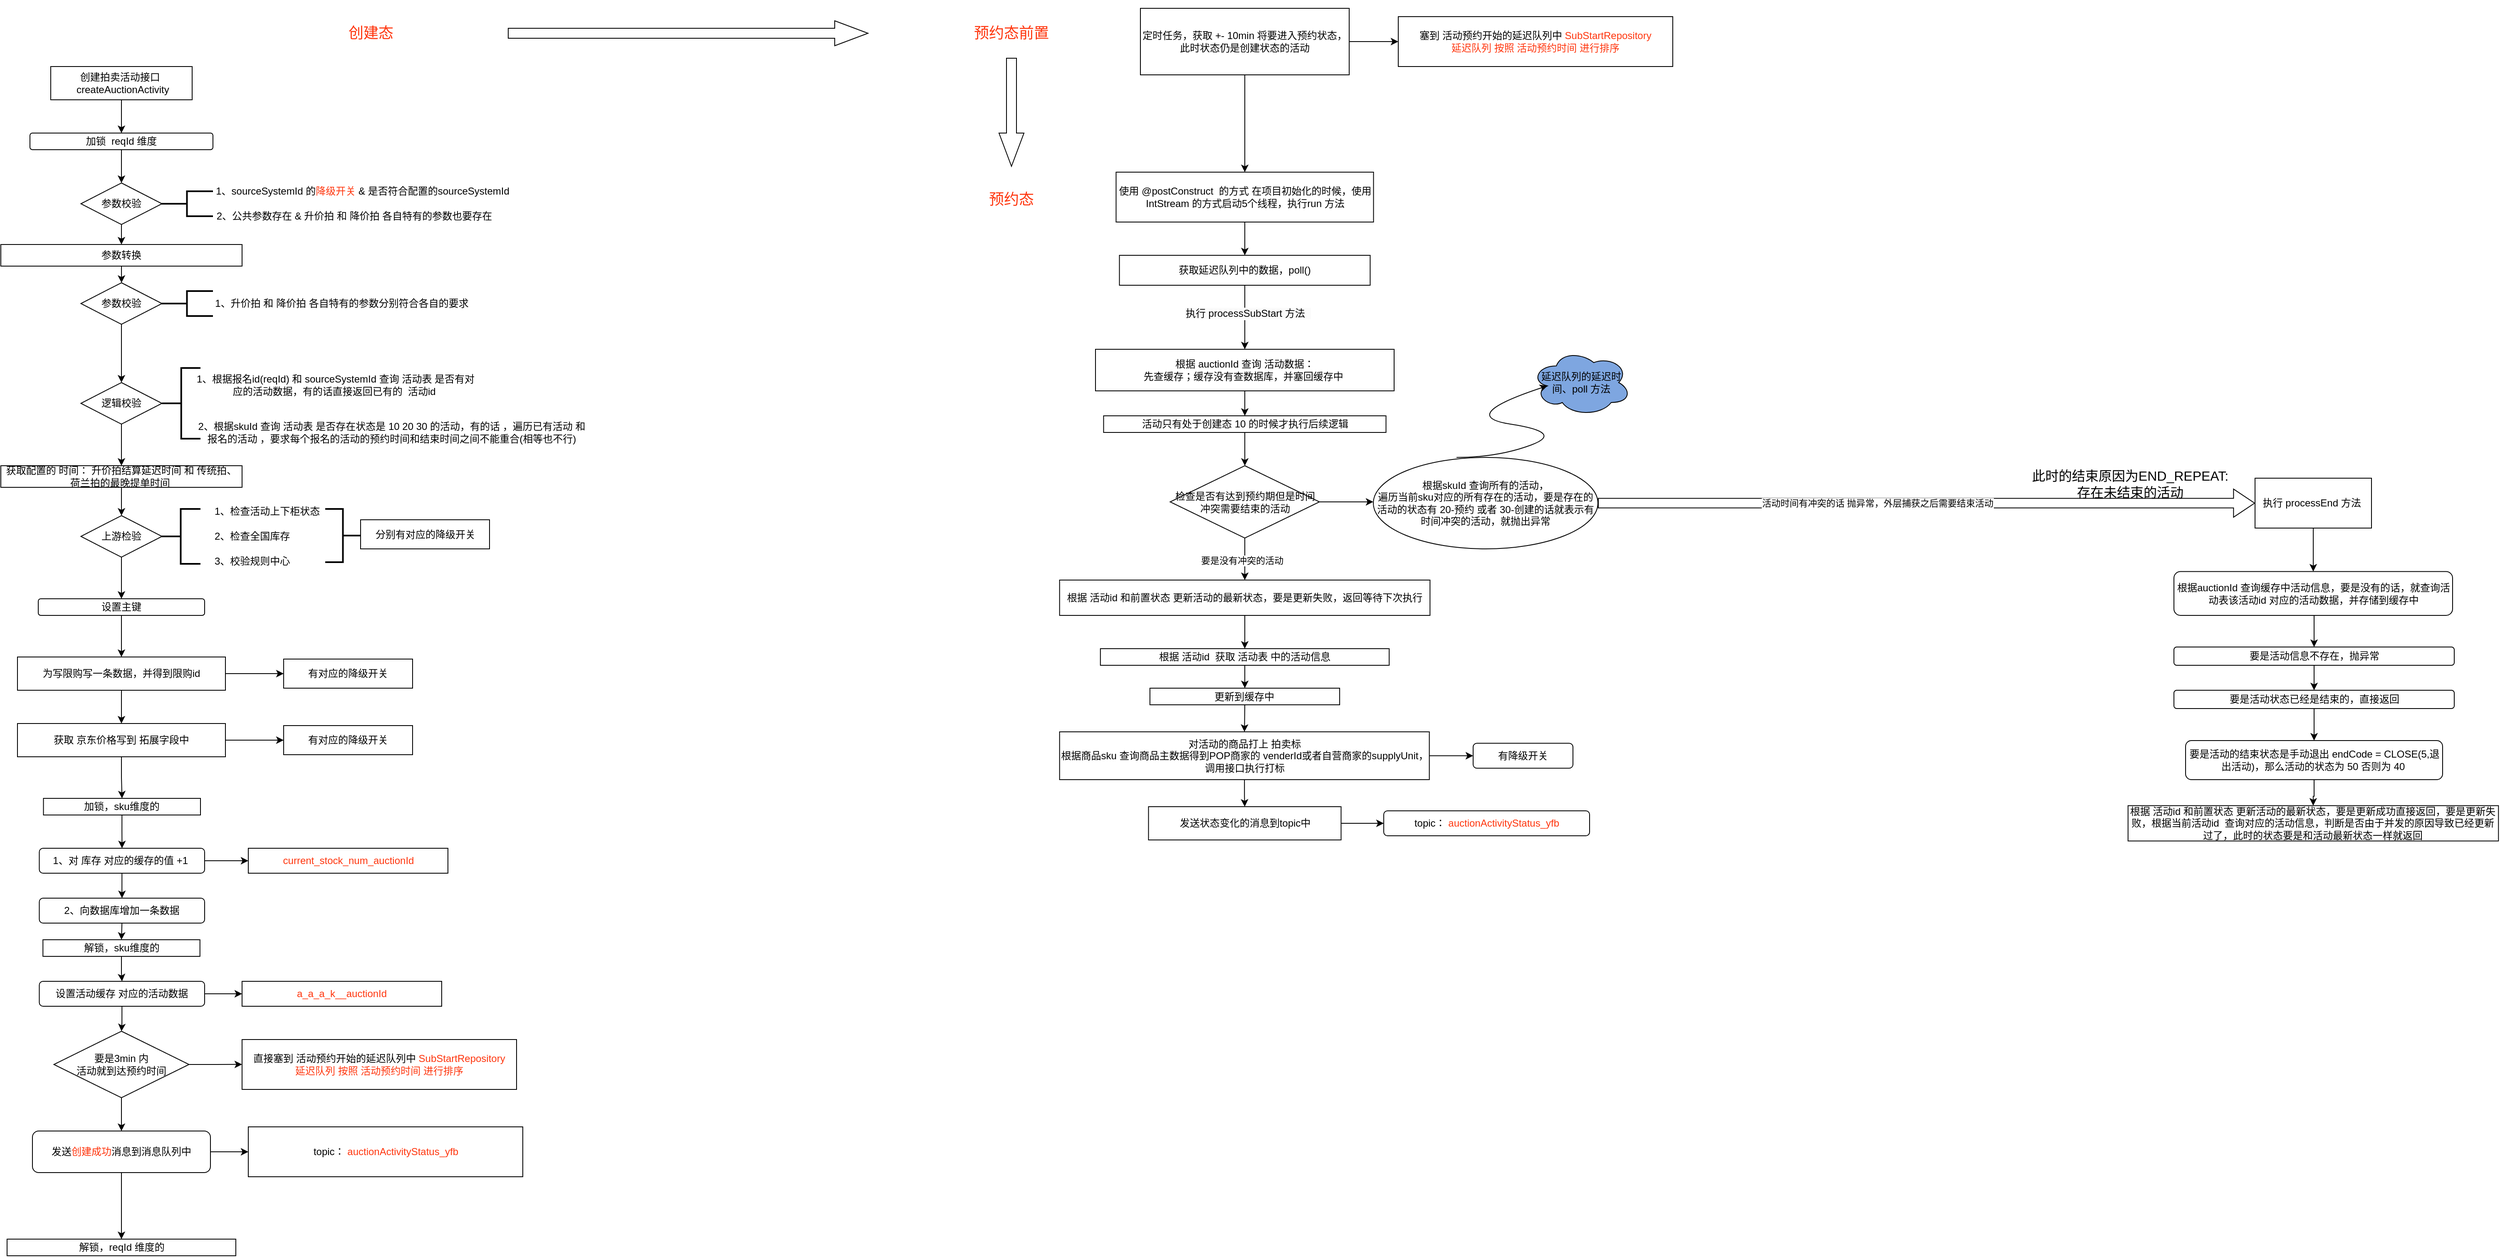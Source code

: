 <mxfile version="27.1.3" pages="2">
  <diagram name="活动创建及状态扭转流程" id="55iX_-47RPbCPZVMsPtO">
    <mxGraphModel dx="1218" dy="777" grid="1" gridSize="10" guides="1" tooltips="1" connect="1" arrows="1" fold="1" page="1" pageScale="1" pageWidth="1169" pageHeight="827" math="0" shadow="0">
      <root>
        <mxCell id="0" />
        <mxCell id="1" parent="0" />
        <mxCell id="vqVwxl0X2MsNY-UUK2l2-2" style="edgeStyle=orthogonalEdgeStyle;rounded=0;orthogonalLoop=1;jettySize=auto;html=1;exitX=0.5;exitY=1;exitDx=0;exitDy=0;" parent="1" source="jmmiFKiIGSJ3GmXUtw6S-1" target="vqVwxl0X2MsNY-UUK2l2-1" edge="1">
          <mxGeometry relative="1" as="geometry" />
        </mxCell>
        <mxCell id="jmmiFKiIGSJ3GmXUtw6S-1" value="创建拍卖活动接口&amp;nbsp; &amp;nbsp;createAuctionActivity" style="rounded=0;whiteSpace=wrap;html=1;" parent="1" vertex="1">
          <mxGeometry x="250" y="160" width="170" height="40" as="geometry" />
        </mxCell>
        <mxCell id="vqVwxl0X2MsNY-UUK2l2-4" style="edgeStyle=orthogonalEdgeStyle;rounded=0;orthogonalLoop=1;jettySize=auto;html=1;exitX=0.5;exitY=1;exitDx=0;exitDy=0;entryX=0.5;entryY=0;entryDx=0;entryDy=0;" parent="1" source="vqVwxl0X2MsNY-UUK2l2-1" target="vqVwxl0X2MsNY-UUK2l2-3" edge="1">
          <mxGeometry relative="1" as="geometry" />
        </mxCell>
        <mxCell id="vqVwxl0X2MsNY-UUK2l2-1" value="加锁&amp;nbsp; reqId 维度" style="rounded=1;whiteSpace=wrap;html=1;" parent="1" vertex="1">
          <mxGeometry x="225" y="240" width="220" height="20" as="geometry" />
        </mxCell>
        <mxCell id="vqVwxl0X2MsNY-UUK2l2-9" style="edgeStyle=orthogonalEdgeStyle;rounded=0;orthogonalLoop=1;jettySize=auto;html=1;exitX=0.5;exitY=1;exitDx=0;exitDy=0;" parent="1" source="vqVwxl0X2MsNY-UUK2l2-3" target="vqVwxl0X2MsNY-UUK2l2-8" edge="1">
          <mxGeometry relative="1" as="geometry" />
        </mxCell>
        <mxCell id="vqVwxl0X2MsNY-UUK2l2-3" value="参数校验" style="rhombus;whiteSpace=wrap;html=1;" parent="1" vertex="1">
          <mxGeometry x="286.25" y="300" width="97.5" height="50" as="geometry" />
        </mxCell>
        <mxCell id="vqVwxl0X2MsNY-UUK2l2-5" value="" style="strokeWidth=2;html=1;shape=mxgraph.flowchart.annotation_2;align=left;labelPosition=right;pointerEvents=1;" parent="1" vertex="1">
          <mxGeometry x="382.5" y="310" width="62.5" height="30" as="geometry" />
        </mxCell>
        <mxCell id="vqVwxl0X2MsNY-UUK2l2-6" value="1、sourceSystemId 的&lt;font color=&quot;#ff350d&quot;&gt;降级开关&lt;/font&gt; &amp;amp; 是否符合配置的sourceSystemId" style="text;html=1;align=center;verticalAlign=middle;whiteSpace=wrap;rounded=0;" parent="1" vertex="1">
          <mxGeometry x="430" y="290" width="390" height="40" as="geometry" />
        </mxCell>
        <mxCell id="vqVwxl0X2MsNY-UUK2l2-7" value="2、公共参数存在 &amp;amp; 升价拍 和 降价拍 各自特有的参数也要存在" style="text;html=1;align=center;verticalAlign=middle;whiteSpace=wrap;rounded=0;" parent="1" vertex="1">
          <mxGeometry x="420" y="320" width="390" height="40" as="geometry" />
        </mxCell>
        <mxCell id="vqVwxl0X2MsNY-UUK2l2-11" style="edgeStyle=orthogonalEdgeStyle;rounded=0;orthogonalLoop=1;jettySize=auto;html=1;exitX=0.5;exitY=1;exitDx=0;exitDy=0;" parent="1" source="vqVwxl0X2MsNY-UUK2l2-8" edge="1">
          <mxGeometry relative="1" as="geometry">
            <mxPoint x="335.091" y="420.047" as="targetPoint" />
          </mxGeometry>
        </mxCell>
        <mxCell id="vqVwxl0X2MsNY-UUK2l2-8" value="参数转换" style="rounded=0;whiteSpace=wrap;html=1;" parent="1" vertex="1">
          <mxGeometry x="190" y="374" width="290" height="26" as="geometry" />
        </mxCell>
        <mxCell id="vqVwxl0X2MsNY-UUK2l2-16" style="edgeStyle=orthogonalEdgeStyle;rounded=0;orthogonalLoop=1;jettySize=auto;html=1;exitX=0.5;exitY=1;exitDx=0;exitDy=0;entryX=0.5;entryY=0;entryDx=0;entryDy=0;" parent="1" source="vqVwxl0X2MsNY-UUK2l2-12" target="vqVwxl0X2MsNY-UUK2l2-15" edge="1">
          <mxGeometry relative="1" as="geometry" />
        </mxCell>
        <mxCell id="vqVwxl0X2MsNY-UUK2l2-12" value="参数校验" style="rhombus;whiteSpace=wrap;html=1;" parent="1" vertex="1">
          <mxGeometry x="286.25" y="420" width="97.5" height="50" as="geometry" />
        </mxCell>
        <mxCell id="vqVwxl0X2MsNY-UUK2l2-13" value="" style="strokeWidth=2;html=1;shape=mxgraph.flowchart.annotation_2;align=left;labelPosition=right;pointerEvents=1;" parent="1" vertex="1">
          <mxGeometry x="382.5" y="430" width="62.5" height="30" as="geometry" />
        </mxCell>
        <mxCell id="vqVwxl0X2MsNY-UUK2l2-14" value="1、升价拍 和 降价拍 各自特有的参数分别符合各自的要求" style="text;html=1;align=center;verticalAlign=middle;whiteSpace=wrap;rounded=0;" parent="1" vertex="1">
          <mxGeometry x="420" y="430" width="360" height="30" as="geometry" />
        </mxCell>
        <mxCell id="vqVwxl0X2MsNY-UUK2l2-23" style="edgeStyle=orthogonalEdgeStyle;rounded=0;orthogonalLoop=1;jettySize=auto;html=1;exitX=0.5;exitY=1;exitDx=0;exitDy=0;" parent="1" source="vqVwxl0X2MsNY-UUK2l2-15" target="vqVwxl0X2MsNY-UUK2l2-22" edge="1">
          <mxGeometry relative="1" as="geometry" />
        </mxCell>
        <mxCell id="vqVwxl0X2MsNY-UUK2l2-15" value="逻辑校验" style="rhombus;whiteSpace=wrap;html=1;" parent="1" vertex="1">
          <mxGeometry x="286.25" y="540" width="97.5" height="50" as="geometry" />
        </mxCell>
        <mxCell id="vqVwxl0X2MsNY-UUK2l2-18" value="" style="strokeWidth=2;html=1;shape=mxgraph.flowchart.annotation_2;align=left;labelPosition=right;pointerEvents=1;" parent="1" vertex="1">
          <mxGeometry x="383.75" y="522.5" width="46.25" height="85" as="geometry" />
        </mxCell>
        <mxCell id="vqVwxl0X2MsNY-UUK2l2-19" value="1、根据报名id(reqId) 和 sourceSystemId 查询 活动表 是否有对应的活动数据，有的话直接返回已有的&amp;nbsp; 活动id&amp;nbsp;" style="text;html=1;align=center;verticalAlign=middle;whiteSpace=wrap;rounded=0;" parent="1" vertex="1">
          <mxGeometry x="420" y="522.5" width="345" height="40" as="geometry" />
        </mxCell>
        <mxCell id="vqVwxl0X2MsNY-UUK2l2-20" value="2、根据skuId 查询 活动表 是否存在状态是 10 20 30 的活动，有的话 ，遍历已有活动 和 报名的活动 ，要求每个报名的活动的预约时间和结束时间之间不能重合(相等也不行)" style="text;html=1;align=center;verticalAlign=middle;whiteSpace=wrap;rounded=0;" parent="1" vertex="1">
          <mxGeometry x="420" y="580" width="480" height="40" as="geometry" />
        </mxCell>
        <mxCell id="vqVwxl0X2MsNY-UUK2l2-25" style="edgeStyle=orthogonalEdgeStyle;rounded=0;orthogonalLoop=1;jettySize=auto;html=1;exitX=0.5;exitY=1;exitDx=0;exitDy=0;" parent="1" source="vqVwxl0X2MsNY-UUK2l2-22" target="vqVwxl0X2MsNY-UUK2l2-24" edge="1">
          <mxGeometry relative="1" as="geometry" />
        </mxCell>
        <mxCell id="vqVwxl0X2MsNY-UUK2l2-22" value="获取配置的 时间： 升价拍结算延迟时间 和 传统拍、荷兰拍的最晚提单时间&amp;nbsp;" style="rounded=0;whiteSpace=wrap;html=1;" parent="1" vertex="1">
          <mxGeometry x="190" y="640" width="290" height="26" as="geometry" />
        </mxCell>
        <mxCell id="vqVwxl0X2MsNY-UUK2l2-33" style="edgeStyle=orthogonalEdgeStyle;rounded=0;orthogonalLoop=1;jettySize=auto;html=1;exitX=0.5;exitY=1;exitDx=0;exitDy=0;" parent="1" source="vqVwxl0X2MsNY-UUK2l2-24" target="vqVwxl0X2MsNY-UUK2l2-32" edge="1">
          <mxGeometry relative="1" as="geometry" />
        </mxCell>
        <mxCell id="vqVwxl0X2MsNY-UUK2l2-24" value="上游检验" style="rhombus;whiteSpace=wrap;html=1;" parent="1" vertex="1">
          <mxGeometry x="286.25" y="700" width="97.5" height="50" as="geometry" />
        </mxCell>
        <mxCell id="vqVwxl0X2MsNY-UUK2l2-26" value="" style="strokeWidth=2;html=1;shape=mxgraph.flowchart.annotation_2;align=left;labelPosition=right;pointerEvents=1;" parent="1" vertex="1">
          <mxGeometry x="382.5" y="692" width="47.5" height="66" as="geometry" />
        </mxCell>
        <mxCell id="vqVwxl0X2MsNY-UUK2l2-27" value="1、检查活动上下柜状态" style="text;html=1;align=left;verticalAlign=middle;whiteSpace=wrap;rounded=0;" parent="1" vertex="1">
          <mxGeometry x="445" y="680" width="135" height="30" as="geometry" />
        </mxCell>
        <mxCell id="vqVwxl0X2MsNY-UUK2l2-28" value="2、检查全国库存" style="text;html=1;align=left;verticalAlign=middle;whiteSpace=wrap;rounded=0;" parent="1" vertex="1">
          <mxGeometry x="445" y="710" width="132.5" height="30" as="geometry" />
        </mxCell>
        <mxCell id="vqVwxl0X2MsNY-UUK2l2-29" value="3、校验规则中心" style="text;html=1;align=left;verticalAlign=middle;whiteSpace=wrap;rounded=0;" parent="1" vertex="1">
          <mxGeometry x="445" y="740" width="122.5" height="30" as="geometry" />
        </mxCell>
        <mxCell id="vqVwxl0X2MsNY-UUK2l2-30" value="分别有对应的降级开关" style="rounded=0;whiteSpace=wrap;html=1;" parent="1" vertex="1">
          <mxGeometry x="622.5" y="705" width="155" height="35" as="geometry" />
        </mxCell>
        <mxCell id="vqVwxl0X2MsNY-UUK2l2-31" value="" style="strokeWidth=2;html=1;shape=mxgraph.flowchart.annotation_2;align=left;labelPosition=right;pointerEvents=1;rotation=-180;" parent="1" vertex="1">
          <mxGeometry x="580" y="692" width="42.5" height="64" as="geometry" />
        </mxCell>
        <mxCell id="vqVwxl0X2MsNY-UUK2l2-35" style="edgeStyle=orthogonalEdgeStyle;rounded=0;orthogonalLoop=1;jettySize=auto;html=1;exitX=0.5;exitY=1;exitDx=0;exitDy=0;" parent="1" source="vqVwxl0X2MsNY-UUK2l2-32" target="vqVwxl0X2MsNY-UUK2l2-34" edge="1">
          <mxGeometry relative="1" as="geometry" />
        </mxCell>
        <mxCell id="vqVwxl0X2MsNY-UUK2l2-32" value="设置主键" style="rounded=1;whiteSpace=wrap;html=1;" parent="1" vertex="1">
          <mxGeometry x="235" y="800" width="200" height="20" as="geometry" />
        </mxCell>
        <mxCell id="vqVwxl0X2MsNY-UUK2l2-37" style="edgeStyle=orthogonalEdgeStyle;rounded=0;orthogonalLoop=1;jettySize=auto;html=1;exitX=1;exitY=0.5;exitDx=0;exitDy=0;" parent="1" source="vqVwxl0X2MsNY-UUK2l2-34" target="vqVwxl0X2MsNY-UUK2l2-36" edge="1">
          <mxGeometry relative="1" as="geometry" />
        </mxCell>
        <mxCell id="vqVwxl0X2MsNY-UUK2l2-38" style="edgeStyle=orthogonalEdgeStyle;rounded=0;orthogonalLoop=1;jettySize=auto;html=1;exitX=0.5;exitY=1;exitDx=0;exitDy=0;" parent="1" source="vqVwxl0X2MsNY-UUK2l2-34" target="vqVwxl0X2MsNY-UUK2l2-39" edge="1">
          <mxGeometry relative="1" as="geometry">
            <mxPoint x="335.118" y="950" as="targetPoint" />
          </mxGeometry>
        </mxCell>
        <mxCell id="vqVwxl0X2MsNY-UUK2l2-34" value="为写限购写一条数据，并得到限购id" style="rounded=0;whiteSpace=wrap;html=1;" parent="1" vertex="1">
          <mxGeometry x="210" y="870" width="250" height="40" as="geometry" />
        </mxCell>
        <mxCell id="vqVwxl0X2MsNY-UUK2l2-36" value="有对应的降级开关" style="rounded=0;whiteSpace=wrap;html=1;" parent="1" vertex="1">
          <mxGeometry x="530" y="872.5" width="155" height="35" as="geometry" />
        </mxCell>
        <mxCell id="vqVwxl0X2MsNY-UUK2l2-41" style="edgeStyle=orthogonalEdgeStyle;rounded=0;orthogonalLoop=1;jettySize=auto;html=1;exitX=1;exitY=0.5;exitDx=0;exitDy=0;" parent="1" source="vqVwxl0X2MsNY-UUK2l2-39" target="vqVwxl0X2MsNY-UUK2l2-40" edge="1">
          <mxGeometry relative="1" as="geometry" />
        </mxCell>
        <mxCell id="vqVwxl0X2MsNY-UUK2l2-44" style="edgeStyle=orthogonalEdgeStyle;rounded=0;orthogonalLoop=1;jettySize=auto;html=1;exitX=0.5;exitY=1;exitDx=0;exitDy=0;" parent="1" source="vqVwxl0X2MsNY-UUK2l2-39" target="vqVwxl0X2MsNY-UUK2l2-43" edge="1">
          <mxGeometry relative="1" as="geometry" />
        </mxCell>
        <mxCell id="vqVwxl0X2MsNY-UUK2l2-39" value="获取 京东价格写到 拓展字段中" style="rounded=0;whiteSpace=wrap;html=1;" parent="1" vertex="1">
          <mxGeometry x="210" y="950" width="250" height="40" as="geometry" />
        </mxCell>
        <mxCell id="vqVwxl0X2MsNY-UUK2l2-40" value="有对应的降级开关" style="rounded=0;whiteSpace=wrap;html=1;" parent="1" vertex="1">
          <mxGeometry x="530" y="952.5" width="155" height="35" as="geometry" />
        </mxCell>
        <mxCell id="vqVwxl0X2MsNY-UUK2l2-45" style="edgeStyle=orthogonalEdgeStyle;rounded=0;orthogonalLoop=1;jettySize=auto;html=1;exitX=0.5;exitY=1;exitDx=0;exitDy=0;" parent="1" source="vqVwxl0X2MsNY-UUK2l2-43" target="vqVwxl0X2MsNY-UUK2l2-46" edge="1">
          <mxGeometry relative="1" as="geometry">
            <mxPoint x="335.846" y="1090" as="targetPoint" />
          </mxGeometry>
        </mxCell>
        <mxCell id="vqVwxl0X2MsNY-UUK2l2-43" value="加锁，sku维度的" style="rounded=0;whiteSpace=wrap;html=1;" parent="1" vertex="1">
          <mxGeometry x="241.25" y="1040" width="188.75" height="20" as="geometry" />
        </mxCell>
        <mxCell id="vqVwxl0X2MsNY-UUK2l2-49" style="edgeStyle=orthogonalEdgeStyle;rounded=0;orthogonalLoop=1;jettySize=auto;html=1;exitX=0.5;exitY=1;exitDx=0;exitDy=0;" parent="1" source="vqVwxl0X2MsNY-UUK2l2-46" target="vqVwxl0X2MsNY-UUK2l2-48" edge="1">
          <mxGeometry relative="1" as="geometry" />
        </mxCell>
        <mxCell id="vqVwxl0X2MsNY-UUK2l2-50" style="edgeStyle=orthogonalEdgeStyle;rounded=0;orthogonalLoop=1;jettySize=auto;html=1;exitX=1;exitY=0.5;exitDx=0;exitDy=0;entryX=0;entryY=0.5;entryDx=0;entryDy=0;" parent="1" source="vqVwxl0X2MsNY-UUK2l2-46" target="vqVwxl0X2MsNY-UUK2l2-51" edge="1">
          <mxGeometry relative="1" as="geometry">
            <mxPoint x="460" y="1115.364" as="targetPoint" />
          </mxGeometry>
        </mxCell>
        <mxCell id="vqVwxl0X2MsNY-UUK2l2-46" value="1、对 库存 对应的缓存的值 +1&amp;nbsp;" style="rounded=1;whiteSpace=wrap;html=1;" parent="1" vertex="1">
          <mxGeometry x="236.25" y="1100" width="198.75" height="30" as="geometry" />
        </mxCell>
        <mxCell id="vqVwxl0X2MsNY-UUK2l2-53" style="edgeStyle=orthogonalEdgeStyle;rounded=0;orthogonalLoop=1;jettySize=auto;html=1;exitX=0.5;exitY=1;exitDx=0;exitDy=0;entryX=0.5;entryY=0;entryDx=0;entryDy=0;" parent="1" source="vqVwxl0X2MsNY-UUK2l2-48" target="vqVwxl0X2MsNY-UUK2l2-52" edge="1">
          <mxGeometry relative="1" as="geometry" />
        </mxCell>
        <mxCell id="vqVwxl0X2MsNY-UUK2l2-48" value="2、向数据库增加一条数据" style="rounded=1;whiteSpace=wrap;html=1;" parent="1" vertex="1">
          <mxGeometry x="236.25" y="1160" width="198.75" height="30" as="geometry" />
        </mxCell>
        <mxCell id="vqVwxl0X2MsNY-UUK2l2-51" value="current_stock_num_auctionId" style="rounded=0;whiteSpace=wrap;html=1;fontColor=#FF350D;" parent="1" vertex="1">
          <mxGeometry x="487.5" y="1100" width="240" height="30" as="geometry" />
        </mxCell>
        <mxCell id="vqVwxl0X2MsNY-UUK2l2-55" style="edgeStyle=orthogonalEdgeStyle;rounded=0;orthogonalLoop=1;jettySize=auto;html=1;exitX=0.5;exitY=1;exitDx=0;exitDy=0;" parent="1" source="vqVwxl0X2MsNY-UUK2l2-52" target="vqVwxl0X2MsNY-UUK2l2-54" edge="1">
          <mxGeometry relative="1" as="geometry" />
        </mxCell>
        <mxCell id="vqVwxl0X2MsNY-UUK2l2-52" value="解锁，sku维度的" style="rounded=0;whiteSpace=wrap;html=1;" parent="1" vertex="1">
          <mxGeometry x="240.63" y="1210" width="188.75" height="20" as="geometry" />
        </mxCell>
        <mxCell id="vqVwxl0X2MsNY-UUK2l2-56" style="edgeStyle=orthogonalEdgeStyle;rounded=0;orthogonalLoop=1;jettySize=auto;html=1;exitX=1;exitY=0.5;exitDx=0;exitDy=0;entryX=0;entryY=0.5;entryDx=0;entryDy=0;" parent="1" source="vqVwxl0X2MsNY-UUK2l2-54" target="vqVwxl0X2MsNY-UUK2l2-57" edge="1">
          <mxGeometry relative="1" as="geometry">
            <mxPoint x="480" y="1275" as="targetPoint" />
          </mxGeometry>
        </mxCell>
        <mxCell id="vqVwxl0X2MsNY-UUK2l2-61" style="edgeStyle=orthogonalEdgeStyle;rounded=0;orthogonalLoop=1;jettySize=auto;html=1;exitX=0.5;exitY=1;exitDx=0;exitDy=0;" parent="1" source="vqVwxl0X2MsNY-UUK2l2-54" target="vqVwxl0X2MsNY-UUK2l2-59" edge="1">
          <mxGeometry relative="1" as="geometry" />
        </mxCell>
        <mxCell id="vqVwxl0X2MsNY-UUK2l2-54" value="设置活动缓存 对应的活动数据" style="rounded=1;whiteSpace=wrap;html=1;" parent="1" vertex="1">
          <mxGeometry x="236.25" y="1260" width="198.75" height="30" as="geometry" />
        </mxCell>
        <mxCell id="vqVwxl0X2MsNY-UUK2l2-57" value="a_a_a_k__auctionId" style="rounded=0;whiteSpace=wrap;html=1;fontColor=#FF350D;" parent="1" vertex="1">
          <mxGeometry x="480" y="1260" width="240" height="30" as="geometry" />
        </mxCell>
        <mxCell id="vqVwxl0X2MsNY-UUK2l2-62" style="edgeStyle=orthogonalEdgeStyle;rounded=0;orthogonalLoop=1;jettySize=auto;html=1;exitX=1;exitY=0.5;exitDx=0;exitDy=0;" parent="1" source="vqVwxl0X2MsNY-UUK2l2-59" edge="1">
          <mxGeometry relative="1" as="geometry">
            <mxPoint x="480" y="1359.909" as="targetPoint" />
          </mxGeometry>
        </mxCell>
        <mxCell id="vqVwxl0X2MsNY-UUK2l2-64" style="edgeStyle=orthogonalEdgeStyle;rounded=0;orthogonalLoop=1;jettySize=auto;html=1;exitX=0.5;exitY=1;exitDx=0;exitDy=0;entryX=0.5;entryY=0;entryDx=0;entryDy=0;" parent="1" source="vqVwxl0X2MsNY-UUK2l2-59" target="vqVwxl0X2MsNY-UUK2l2-65" edge="1">
          <mxGeometry relative="1" as="geometry">
            <mxPoint x="335" y="1430" as="targetPoint" />
          </mxGeometry>
        </mxCell>
        <mxCell id="vqVwxl0X2MsNY-UUK2l2-59" value="要是3min 内&lt;div&gt;活动&lt;span style=&quot;background-color: initial;&quot;&gt;就到达预约时间&lt;/span&gt;&lt;/div&gt;" style="rhombus;whiteSpace=wrap;html=1;" parent="1" vertex="1">
          <mxGeometry x="253.76" y="1320" width="162.49" height="80" as="geometry" />
        </mxCell>
        <mxCell id="vqVwxl0X2MsNY-UUK2l2-63" value="直接塞到 活动预约开始的延迟队列中 &lt;font color=&quot;#ff350d&quot;&gt;SubStartRepository&lt;/font&gt;&lt;div&gt;&lt;font color=&quot;#ff350d&quot;&gt;延迟队列 按照 活动预约时间 进行排序&lt;/font&gt;&lt;/div&gt;" style="rounded=0;whiteSpace=wrap;html=1;" parent="1" vertex="1">
          <mxGeometry x="480" y="1330" width="330" height="60" as="geometry" />
        </mxCell>
        <mxCell id="vqVwxl0X2MsNY-UUK2l2-69" style="edgeStyle=orthogonalEdgeStyle;rounded=0;orthogonalLoop=1;jettySize=auto;html=1;exitX=1;exitY=0.5;exitDx=0;exitDy=0;entryX=0;entryY=0.5;entryDx=0;entryDy=0;" parent="1" source="vqVwxl0X2MsNY-UUK2l2-65" target="vqVwxl0X2MsNY-UUK2l2-68" edge="1">
          <mxGeometry relative="1" as="geometry" />
        </mxCell>
        <mxCell id="vqVwxl0X2MsNY-UUK2l2-72" style="edgeStyle=orthogonalEdgeStyle;rounded=0;orthogonalLoop=1;jettySize=auto;html=1;exitX=0.5;exitY=1;exitDx=0;exitDy=0;entryX=0.5;entryY=0;entryDx=0;entryDy=0;" parent="1" source="vqVwxl0X2MsNY-UUK2l2-65" target="vqVwxl0X2MsNY-UUK2l2-71" edge="1">
          <mxGeometry relative="1" as="geometry" />
        </mxCell>
        <mxCell id="vqVwxl0X2MsNY-UUK2l2-65" value="发送&lt;font color=&quot;#ff350d&quot;&gt;创建成功&lt;/font&gt;消息到消息队列中" style="rounded=1;whiteSpace=wrap;html=1;" parent="1" vertex="1">
          <mxGeometry x="228" y="1440" width="214" height="50" as="geometry" />
        </mxCell>
        <mxCell id="vqVwxl0X2MsNY-UUK2l2-68" value="topic：&amp;nbsp;&lt;font color=&quot;#ff350d&quot;&gt;auctionActivityStatus_yfb&lt;/font&gt;" style="rounded=0;whiteSpace=wrap;html=1;" parent="1" vertex="1">
          <mxGeometry x="487.5" y="1435" width="330" height="60" as="geometry" />
        </mxCell>
        <mxCell id="vqVwxl0X2MsNY-UUK2l2-70" value="" style="html=1;shadow=0;dashed=0;align=center;verticalAlign=middle;shape=mxgraph.arrows2.arrow;dy=0.6;dx=40;notch=0;" parent="1" vertex="1">
          <mxGeometry x="800" y="105" width="432.5" height="30" as="geometry" />
        </mxCell>
        <mxCell id="vqVwxl0X2MsNY-UUK2l2-71" value="解锁，reqId 维度的" style="rounded=0;whiteSpace=wrap;html=1;" parent="1" vertex="1">
          <mxGeometry x="197.5" y="1570" width="275" height="20" as="geometry" />
        </mxCell>
        <mxCell id="vqVwxl0X2MsNY-UUK2l2-73" value="&lt;font color=&quot;#ff350d&quot; style=&quot;font-size: 18px;&quot;&gt;创建态&lt;/font&gt;" style="text;html=1;align=center;verticalAlign=middle;whiteSpace=wrap;rounded=0;" parent="1" vertex="1">
          <mxGeometry x="550" y="80" width="170" height="80" as="geometry" />
        </mxCell>
        <mxCell id="vqVwxl0X2MsNY-UUK2l2-74" value="&lt;font color=&quot;#ff350d&quot; style=&quot;font-size: 18px;&quot;&gt;预约态前置&lt;/font&gt;" style="text;html=1;align=center;verticalAlign=middle;whiteSpace=wrap;rounded=0;" parent="1" vertex="1">
          <mxGeometry x="1320" y="80" width="170" height="80" as="geometry" />
        </mxCell>
        <mxCell id="vqVwxl0X2MsNY-UUK2l2-77" style="edgeStyle=orthogonalEdgeStyle;rounded=0;orthogonalLoop=1;jettySize=auto;html=1;exitX=1;exitY=0.5;exitDx=0;exitDy=0;entryX=0;entryY=0.5;entryDx=0;entryDy=0;" parent="1" source="vqVwxl0X2MsNY-UUK2l2-75" target="vqVwxl0X2MsNY-UUK2l2-76" edge="1">
          <mxGeometry relative="1" as="geometry" />
        </mxCell>
        <mxCell id="vqVwxl0X2MsNY-UUK2l2-78" style="edgeStyle=orthogonalEdgeStyle;rounded=0;orthogonalLoop=1;jettySize=auto;html=1;exitX=0.5;exitY=1;exitDx=0;exitDy=0;entryX=0.5;entryY=0;entryDx=0;entryDy=0;" parent="1" source="vqVwxl0X2MsNY-UUK2l2-75" target="vqVwxl0X2MsNY-UUK2l2-81" edge="1">
          <mxGeometry relative="1" as="geometry">
            <mxPoint x="1685" y="250" as="targetPoint" />
          </mxGeometry>
        </mxCell>
        <mxCell id="vqVwxl0X2MsNY-UUK2l2-75" value="定时任务，获取 +- 10min 将要进入预约状态，此时状态仍是创建状态的活动" style="rounded=0;whiteSpace=wrap;html=1;" parent="1" vertex="1">
          <mxGeometry x="1560" y="90" width="251" height="80" as="geometry" />
        </mxCell>
        <mxCell id="vqVwxl0X2MsNY-UUK2l2-76" value="塞到 活动预约开始的延迟队列中 &lt;font color=&quot;#ff350d&quot;&gt;SubStartRepository&lt;/font&gt;&lt;div&gt;&lt;font color=&quot;#ff350d&quot;&gt;延迟队列 按照 活动预约时间 进行排序&lt;/font&gt;&lt;/div&gt;" style="rounded=0;whiteSpace=wrap;html=1;" parent="1" vertex="1">
          <mxGeometry x="1870" y="100" width="330" height="60" as="geometry" />
        </mxCell>
        <mxCell id="vqVwxl0X2MsNY-UUK2l2-79" value="&lt;font color=&quot;#ff350d&quot; style=&quot;font-size: 18px;&quot;&gt;预约态&lt;/font&gt;" style="text;html=1;align=center;verticalAlign=middle;whiteSpace=wrap;rounded=0;" parent="1" vertex="1">
          <mxGeometry x="1320" y="280" width="170" height="80" as="geometry" />
        </mxCell>
        <mxCell id="vqVwxl0X2MsNY-UUK2l2-80" value="" style="html=1;shadow=0;dashed=0;align=center;verticalAlign=middle;shape=mxgraph.arrows2.arrow;dy=0.6;dx=40;direction=south;notch=0;" parent="1" vertex="1">
          <mxGeometry x="1390" y="150" width="30" height="130" as="geometry" />
        </mxCell>
        <mxCell id="vqVwxl0X2MsNY-UUK2l2-82" style="edgeStyle=orthogonalEdgeStyle;rounded=0;orthogonalLoop=1;jettySize=auto;html=1;exitX=0.5;exitY=1;exitDx=0;exitDy=0;" parent="1" source="vqVwxl0X2MsNY-UUK2l2-81" target="vqVwxl0X2MsNY-UUK2l2-83" edge="1">
          <mxGeometry relative="1" as="geometry">
            <mxPoint x="1685.217" y="407.0" as="targetPoint" />
          </mxGeometry>
        </mxCell>
        <mxCell id="vqVwxl0X2MsNY-UUK2l2-81" value="使用 @postConstruct&amp;nbsp; 的方式 在项目初始化的时候，使用IntStream 的方式启动5个线程，执行run 方法" style="rounded=0;whiteSpace=wrap;html=1;" parent="1" vertex="1">
          <mxGeometry x="1530.75" y="287" width="309.5" height="60" as="geometry" />
        </mxCell>
        <mxCell id="vqVwxl0X2MsNY-UUK2l2-84" style="edgeStyle=orthogonalEdgeStyle;rounded=0;orthogonalLoop=1;jettySize=auto;html=1;exitX=0.5;exitY=1;exitDx=0;exitDy=0;entryX=0.5;entryY=0;entryDx=0;entryDy=0;" parent="1" source="vqVwxl0X2MsNY-UUK2l2-83" target="vqVwxl0X2MsNY-UUK2l2-86" edge="1">
          <mxGeometry relative="1" as="geometry">
            <mxPoint x="1685" y="510" as="targetPoint" />
          </mxGeometry>
        </mxCell>
        <mxCell id="vqVwxl0X2MsNY-UUK2l2-85" value="&lt;span style=&quot;font-size: 12px; text-wrap-mode: wrap; background-color: rgb(251, 251, 251);&quot;&gt;执行&amp;nbsp;processSubStart 方法&amp;nbsp;&amp;nbsp;&lt;/span&gt;" style="edgeLabel;html=1;align=center;verticalAlign=middle;resizable=0;points=[];" parent="vqVwxl0X2MsNY-UUK2l2-84" vertex="1" connectable="0">
          <mxGeometry x="-0.119" y="3" relative="1" as="geometry">
            <mxPoint as="offset" />
          </mxGeometry>
        </mxCell>
        <mxCell id="vqVwxl0X2MsNY-UUK2l2-83" value="获取延迟队列中的数据，poll()" style="rounded=0;whiteSpace=wrap;html=1;" parent="1" vertex="1">
          <mxGeometry x="1534.78" y="387" width="301.43" height="36" as="geometry" />
        </mxCell>
        <mxCell id="vqVwxl0X2MsNY-UUK2l2-89" style="edgeStyle=orthogonalEdgeStyle;rounded=0;orthogonalLoop=1;jettySize=auto;html=1;exitX=0.5;exitY=1;exitDx=0;exitDy=0;" parent="1" source="vqVwxl0X2MsNY-UUK2l2-86" target="vqVwxl0X2MsNY-UUK2l2-88" edge="1">
          <mxGeometry relative="1" as="geometry" />
        </mxCell>
        <mxCell id="vqVwxl0X2MsNY-UUK2l2-86" value="根据 auctionId 查询 活动数据：&lt;div&gt;先查缓存；缓存没有查数据库，并塞回缓存中&amp;nbsp;&lt;/div&gt;" style="rounded=0;whiteSpace=wrap;html=1;" parent="1" vertex="1">
          <mxGeometry x="1506" y="500" width="359" height="50" as="geometry" />
        </mxCell>
        <mxCell id="vqVwxl0X2MsNY-UUK2l2-91" style="edgeStyle=orthogonalEdgeStyle;rounded=0;orthogonalLoop=1;jettySize=auto;html=1;exitX=0.5;exitY=1;exitDx=0;exitDy=0;" parent="1" source="vqVwxl0X2MsNY-UUK2l2-88" target="vqVwxl0X2MsNY-UUK2l2-90" edge="1">
          <mxGeometry relative="1" as="geometry" />
        </mxCell>
        <mxCell id="vqVwxl0X2MsNY-UUK2l2-88" value="活动只有处于创建态 10 的时候才执行后续逻辑" style="rounded=0;whiteSpace=wrap;html=1;" parent="1" vertex="1">
          <mxGeometry x="1515.75" y="580" width="339.5" height="20" as="geometry" />
        </mxCell>
        <mxCell id="vqVwxl0X2MsNY-UUK2l2-93" style="edgeStyle=orthogonalEdgeStyle;rounded=0;orthogonalLoop=1;jettySize=auto;html=1;exitX=1;exitY=0.5;exitDx=0;exitDy=0;" parent="1" source="vqVwxl0X2MsNY-UUK2l2-90" edge="1">
          <mxGeometry relative="1" as="geometry">
            <mxPoint x="1840" y="683.444" as="targetPoint" />
          </mxGeometry>
        </mxCell>
        <mxCell id="vqVwxl0X2MsNY-UUK2l2-96" style="edgeStyle=orthogonalEdgeStyle;rounded=0;orthogonalLoop=1;jettySize=auto;html=1;exitX=0.5;exitY=1;exitDx=0;exitDy=0;entryX=0.5;entryY=0;entryDx=0;entryDy=0;" parent="1" source="vqVwxl0X2MsNY-UUK2l2-90" target="vqVwxl0X2MsNY-UUK2l2-100" edge="1">
          <mxGeometry relative="1" as="geometry">
            <mxPoint x="1685" y="790" as="targetPoint" />
          </mxGeometry>
        </mxCell>
        <mxCell id="vqVwxl0X2MsNY-UUK2l2-97" value="要是没有冲突的活动" style="edgeLabel;html=1;align=center;verticalAlign=middle;resizable=0;points=[];" parent="vqVwxl0X2MsNY-UUK2l2-96" vertex="1" connectable="0">
          <mxGeometry x="0.069" y="-4" relative="1" as="geometry">
            <mxPoint as="offset" />
          </mxGeometry>
        </mxCell>
        <mxCell id="vqVwxl0X2MsNY-UUK2l2-90" value="检查是否有达到预约期但是时间冲突需要结束的活动" style="rhombus;whiteSpace=wrap;html=1;" parent="1" vertex="1">
          <mxGeometry x="1595.75" y="640" width="179.5" height="87" as="geometry" />
        </mxCell>
        <mxCell id="vqVwxl0X2MsNY-UUK2l2-95" value="根据skuId 查询所有的活动，&lt;div&gt;遍历当前sku对应的所有存在的活动，要是存在的活动的状态有 20-预约 或者 30-创建的话就表示有时间冲突的活动，就抛出异常&lt;/div&gt;" style="ellipse;whiteSpace=wrap;html=1;" parent="1" vertex="1">
          <mxGeometry x="1840" y="630" width="270" height="110" as="geometry" />
        </mxCell>
        <mxCell id="vqVwxl0X2MsNY-UUK2l2-98" value="延迟队列的延迟时间、poll 方法" style="ellipse;shape=cloud;whiteSpace=wrap;html=1;fontColor=#000000;fillColor=#7EA6E0;" parent="1" vertex="1">
          <mxGeometry x="2030" y="500" width="120" height="80" as="geometry" />
        </mxCell>
        <mxCell id="vqVwxl0X2MsNY-UUK2l2-99" value="" style="curved=1;endArrow=classic;html=1;rounded=0;entryX=0.16;entryY=0.55;entryDx=0;entryDy=0;entryPerimeter=0;" parent="1" target="vqVwxl0X2MsNY-UUK2l2-98" edge="1">
          <mxGeometry width="50" height="50" relative="1" as="geometry">
            <mxPoint x="1940" y="630" as="sourcePoint" />
            <mxPoint x="1990" y="580" as="targetPoint" />
            <Array as="points">
              <mxPoint x="1990" y="630" />
              <mxPoint x="2070" y="600" />
              <mxPoint x="1940" y="580" />
            </Array>
          </mxGeometry>
        </mxCell>
        <mxCell id="vqVwxl0X2MsNY-UUK2l2-102" style="edgeStyle=orthogonalEdgeStyle;rounded=0;orthogonalLoop=1;jettySize=auto;html=1;exitX=0.5;exitY=1;exitDx=0;exitDy=0;entryX=0.5;entryY=0;entryDx=0;entryDy=0;" parent="1" source="vqVwxl0X2MsNY-UUK2l2-100" target="vqVwxl0X2MsNY-UUK2l2-101" edge="1">
          <mxGeometry relative="1" as="geometry" />
        </mxCell>
        <mxCell id="vqVwxl0X2MsNY-UUK2l2-100" value="根据 活动id 和前置状态 更新活动的最新状态，要是更新失败，返回等待下次执行" style="rounded=0;whiteSpace=wrap;html=1;" parent="1" vertex="1">
          <mxGeometry x="1462.84" y="777.5" width="445.31" height="42.5" as="geometry" />
        </mxCell>
        <mxCell id="vqVwxl0X2MsNY-UUK2l2-104" value="" style="edgeStyle=orthogonalEdgeStyle;rounded=0;orthogonalLoop=1;jettySize=auto;html=1;" parent="1" source="vqVwxl0X2MsNY-UUK2l2-101" target="vqVwxl0X2MsNY-UUK2l2-103" edge="1">
          <mxGeometry relative="1" as="geometry" />
        </mxCell>
        <mxCell id="vqVwxl0X2MsNY-UUK2l2-101" value="根据 活动id&amp;nbsp; 获取 活动表 中的活动信息" style="rounded=0;whiteSpace=wrap;html=1;" parent="1" vertex="1">
          <mxGeometry x="1511.91" y="860" width="347.16" height="20" as="geometry" />
        </mxCell>
        <mxCell id="vqVwxl0X2MsNY-UUK2l2-106" style="edgeStyle=orthogonalEdgeStyle;rounded=0;orthogonalLoop=1;jettySize=auto;html=1;exitX=0.5;exitY=1;exitDx=0;exitDy=0;entryX=0.5;entryY=0;entryDx=0;entryDy=0;" parent="1" source="vqVwxl0X2MsNY-UUK2l2-103" target="vqVwxl0X2MsNY-UUK2l2-105" edge="1">
          <mxGeometry relative="1" as="geometry" />
        </mxCell>
        <mxCell id="vqVwxl0X2MsNY-UUK2l2-103" value="更新到缓存中" style="rounded=0;whiteSpace=wrap;html=1;" parent="1" vertex="1">
          <mxGeometry x="1571.45" y="907.5" width="228.08" height="20" as="geometry" />
        </mxCell>
        <mxCell id="vqVwxl0X2MsNY-UUK2l2-108" style="edgeStyle=orthogonalEdgeStyle;rounded=0;orthogonalLoop=1;jettySize=auto;html=1;exitX=1;exitY=0.5;exitDx=0;exitDy=0;" parent="1" source="vqVwxl0X2MsNY-UUK2l2-105" target="vqVwxl0X2MsNY-UUK2l2-107" edge="1">
          <mxGeometry relative="1" as="geometry" />
        </mxCell>
        <mxCell id="vqVwxl0X2MsNY-UUK2l2-110" style="edgeStyle=orthogonalEdgeStyle;rounded=0;orthogonalLoop=1;jettySize=auto;html=1;exitX=0.5;exitY=1;exitDx=0;exitDy=0;" parent="1" source="vqVwxl0X2MsNY-UUK2l2-105" target="vqVwxl0X2MsNY-UUK2l2-109" edge="1">
          <mxGeometry relative="1" as="geometry" />
        </mxCell>
        <mxCell id="vqVwxl0X2MsNY-UUK2l2-105" value="对活动的商品打上 拍卖标&lt;div&gt;根据商品sku 查询商品主数据得到POP商家的 venderId或者自营商家的supplyUnit，调用接口执行打标&lt;/div&gt;" style="rounded=0;whiteSpace=wrap;html=1;" parent="1" vertex="1">
          <mxGeometry x="1462.84" y="960" width="444.5" height="57.5" as="geometry" />
        </mxCell>
        <mxCell id="vqVwxl0X2MsNY-UUK2l2-107" value="有降级开关" style="rounded=1;whiteSpace=wrap;html=1;" parent="1" vertex="1">
          <mxGeometry x="1960" y="973.75" width="120" height="30" as="geometry" />
        </mxCell>
        <mxCell id="vqVwxl0X2MsNY-UUK2l2-113" style="edgeStyle=orthogonalEdgeStyle;rounded=0;orthogonalLoop=1;jettySize=auto;html=1;exitX=1;exitY=0.5;exitDx=0;exitDy=0;entryX=0;entryY=0.5;entryDx=0;entryDy=0;" parent="1" source="vqVwxl0X2MsNY-UUK2l2-109" target="vqVwxl0X2MsNY-UUK2l2-112" edge="1">
          <mxGeometry relative="1" as="geometry" />
        </mxCell>
        <mxCell id="vqVwxl0X2MsNY-UUK2l2-109" value="发送状态变化的消息到topic中" style="rounded=0;whiteSpace=wrap;html=1;" parent="1" vertex="1">
          <mxGeometry x="1569.74" y="1050" width="231.5" height="40" as="geometry" />
        </mxCell>
        <mxCell id="vqVwxl0X2MsNY-UUK2l2-112" value="topic：&amp;nbsp;&lt;font color=&quot;#ff350d&quot;&gt;auctionActivityStatus_yfb&lt;/font&gt;" style="rounded=1;whiteSpace=wrap;html=1;" parent="1" vertex="1">
          <mxGeometry x="1852.53" y="1055" width="247.47" height="30" as="geometry" />
        </mxCell>
        <mxCell id="vqVwxl0X2MsNY-UUK2l2-122" style="edgeStyle=orthogonalEdgeStyle;rounded=0;orthogonalLoop=1;jettySize=auto;html=1;exitX=0.5;exitY=1;exitDx=0;exitDy=0;entryX=0.5;entryY=0;entryDx=0;entryDy=0;" parent="1" source="vqVwxl0X2MsNY-UUK2l2-115" target="vqVwxl0X2MsNY-UUK2l2-123" edge="1">
          <mxGeometry relative="1" as="geometry">
            <mxPoint x="2969.667" y="760" as="targetPoint" />
          </mxGeometry>
        </mxCell>
        <mxCell id="vqVwxl0X2MsNY-UUK2l2-115" value="执行 processEnd 方法&amp;nbsp;" style="rounded=0;whiteSpace=wrap;html=1;" parent="1" vertex="1">
          <mxGeometry x="2900" y="655" width="140" height="60" as="geometry" />
        </mxCell>
        <mxCell id="vqVwxl0X2MsNY-UUK2l2-118" value="" style="shape=flexArrow;endArrow=classic;html=1;rounded=0;entryX=0;entryY=0.5;entryDx=0;entryDy=0;exitX=1;exitY=0.5;exitDx=0;exitDy=0;width=11.429;endSize=8.114;endWidth=21.497;" parent="1" source="vqVwxl0X2MsNY-UUK2l2-95" target="vqVwxl0X2MsNY-UUK2l2-115" edge="1">
          <mxGeometry width="50" height="50" relative="1" as="geometry">
            <mxPoint x="2140" y="690" as="sourcePoint" />
            <mxPoint x="2600" y="680" as="targetPoint" />
          </mxGeometry>
        </mxCell>
        <mxCell id="vqVwxl0X2MsNY-UUK2l2-119" value="活动时间有冲突的话 抛异常，外层捕获之后需要结束活动" style="edgeLabel;html=1;align=center;verticalAlign=middle;resizable=0;points=[];" parent="vqVwxl0X2MsNY-UUK2l2-118" vertex="1" connectable="0">
          <mxGeometry x="-0.149" relative="1" as="geometry">
            <mxPoint as="offset" />
          </mxGeometry>
        </mxCell>
        <mxCell id="vqVwxl0X2MsNY-UUK2l2-121" value="此时的结束原因为END_REPEAT: 存在未结束的活动" style="text;html=1;align=center;verticalAlign=middle;whiteSpace=wrap;rounded=0;fontSize=16;" parent="1" vertex="1">
          <mxGeometry x="2630" y="632" width="240" height="60" as="geometry" />
        </mxCell>
        <mxCell id="vqVwxl0X2MsNY-UUK2l2-125" style="edgeStyle=orthogonalEdgeStyle;rounded=0;orthogonalLoop=1;jettySize=auto;html=1;exitX=0.5;exitY=1;exitDx=0;exitDy=0;entryX=0.5;entryY=0;entryDx=0;entryDy=0;" parent="1" source="vqVwxl0X2MsNY-UUK2l2-123" target="vqVwxl0X2MsNY-UUK2l2-124" edge="1">
          <mxGeometry relative="1" as="geometry" />
        </mxCell>
        <mxCell id="vqVwxl0X2MsNY-UUK2l2-123" value="根据auctionId 查询缓存中活动信息，要是没有的话，就查询活动表该活动id 对应的活动数据，并存储到缓存中" style="rounded=1;whiteSpace=wrap;html=1;" parent="1" vertex="1">
          <mxGeometry x="2802.5" y="767.25" width="335" height="52.75" as="geometry" />
        </mxCell>
        <mxCell id="U5P7d9GCxEUV9uJ6G5h4-2" style="edgeStyle=orthogonalEdgeStyle;rounded=0;orthogonalLoop=1;jettySize=auto;html=1;exitX=0.5;exitY=1;exitDx=0;exitDy=0;" edge="1" parent="1" source="vqVwxl0X2MsNY-UUK2l2-124" target="U5P7d9GCxEUV9uJ6G5h4-1">
          <mxGeometry relative="1" as="geometry" />
        </mxCell>
        <mxCell id="vqVwxl0X2MsNY-UUK2l2-124" value="要是活动信息不存在，抛异常" style="rounded=1;whiteSpace=wrap;html=1;" parent="1" vertex="1">
          <mxGeometry x="2802.5" y="858" width="337" height="22" as="geometry" />
        </mxCell>
        <mxCell id="U5P7d9GCxEUV9uJ6G5h4-4" value="" style="edgeStyle=orthogonalEdgeStyle;rounded=0;orthogonalLoop=1;jettySize=auto;html=1;" edge="1" parent="1" source="U5P7d9GCxEUV9uJ6G5h4-1" target="U5P7d9GCxEUV9uJ6G5h4-3">
          <mxGeometry relative="1" as="geometry" />
        </mxCell>
        <mxCell id="U5P7d9GCxEUV9uJ6G5h4-1" value="要是活动状态已经是结束的，直接返回" style="rounded=1;whiteSpace=wrap;html=1;" vertex="1" parent="1">
          <mxGeometry x="2802.5" y="910" width="337" height="22" as="geometry" />
        </mxCell>
        <mxCell id="U5P7d9GCxEUV9uJ6G5h4-5" style="edgeStyle=orthogonalEdgeStyle;rounded=0;orthogonalLoop=1;jettySize=auto;html=1;exitX=0.5;exitY=1;exitDx=0;exitDy=0;" edge="1" parent="1" source="U5P7d9GCxEUV9uJ6G5h4-3" target="U5P7d9GCxEUV9uJ6G5h4-6">
          <mxGeometry relative="1" as="geometry">
            <mxPoint x="2970" y="1040" as="targetPoint" />
            <Array as="points" />
          </mxGeometry>
        </mxCell>
        <mxCell id="U5P7d9GCxEUV9uJ6G5h4-3" value="要是活动的结束状态是手动退出 endCode = CLOSE(5,退出活动)，那么活动的状态为 50 否则为 40&amp;nbsp;" style="whiteSpace=wrap;html=1;rounded=1;" vertex="1" parent="1">
          <mxGeometry x="2816.5" y="970.5" width="309" height="47" as="geometry" />
        </mxCell>
        <mxCell id="U5P7d9GCxEUV9uJ6G5h4-6" value="根据 活动id 和前置状态 更新活动的最新状态，要是更新成功直接返回，要是更新失败，根据当前活动id&amp;nbsp; 查询对应的活动信息，判断是否由于并发的原因导致已经更新过了，此时的状态要是和活动最新状态一样就返回" style="rounded=0;whiteSpace=wrap;html=1;" vertex="1" parent="1">
          <mxGeometry x="2747.34" y="1048.75" width="445.31" height="42.5" as="geometry" />
        </mxCell>
      </root>
    </mxGraphModel>
  </diagram>
  <diagram id="DcjzgRXuvmd08bLrjLiu" name="订单odc 消息流程">
    <mxGraphModel grid="1" page="1" gridSize="10" guides="1" tooltips="1" connect="1" arrows="1" fold="1" pageScale="1" pageWidth="1169" pageHeight="827" math="0" shadow="0">
      <root>
        <mxCell id="0" />
        <mxCell id="1" parent="0" />
        <mxCell id="ga1_cihQjjDoHvQJQ_7H-6" style="edgeStyle=orthogonalEdgeStyle;rounded=0;orthogonalLoop=1;jettySize=auto;html=1;exitX=0.5;exitY=1;exitDx=0;exitDy=0;entryX=0.5;entryY=0;entryDx=0;entryDy=0;" edge="1" parent="1" source="ga1_cihQjjDoHvQJQ_7H-1" target="ga1_cihQjjDoHvQJQ_7H-7">
          <mxGeometry relative="1" as="geometry">
            <mxPoint x="146.25" y="130" as="targetPoint" />
          </mxGeometry>
        </mxCell>
        <mxCell id="ga1_cihQjjDoHvQJQ_7H-71" style="rounded=0;orthogonalLoop=1;jettySize=auto;html=1;exitX=0.5;exitY=0;exitDx=0;exitDy=0;entryX=0.5;entryY=1;entryDx=0;entryDy=0;" edge="1" parent="1" source="ga1_cihQjjDoHvQJQ_7H-1" target="ga1_cihQjjDoHvQJQ_7H-5">
          <mxGeometry relative="1" as="geometry" />
        </mxCell>
        <mxCell id="ga1_cihQjjDoHvQJQ_7H-1" value="topic = 提单消息" style="rounded=1;whiteSpace=wrap;html=1;" vertex="1" parent="1">
          <mxGeometry x="76.25" y="60" width="140" height="40" as="geometry" />
        </mxCell>
        <mxCell id="ga1_cihQjjDoHvQJQ_7H-5" value="ODCMessageBO :&amp;nbsp;&lt;div&gt;1. 订单信息：父订单、子订单、pin、订单类型、订单拓展信息、sendpay&lt;/div&gt;&lt;div&gt;2. 购物车信息：父订单sku列表（skuName 、 skuId）、商品标列表&lt;/div&gt;" style="rounded=0;whiteSpace=wrap;html=1;align=left;" vertex="1" parent="1">
          <mxGeometry x="526.88" y="-180" width="820" height="80" as="geometry" />
        </mxCell>
        <mxCell id="ga1_cihQjjDoHvQJQ_7H-15" style="edgeStyle=orthogonalEdgeStyle;rounded=0;orthogonalLoop=1;jettySize=auto;html=1;exitX=0.5;exitY=1;exitDx=0;exitDy=0;" edge="1" parent="1" source="ga1_cihQjjDoHvQJQ_7H-7" target="ga1_cihQjjDoHvQJQ_7H-17">
          <mxGeometry relative="1" as="geometry">
            <mxPoint x="146.25" y="240" as="targetPoint" />
          </mxGeometry>
        </mxCell>
        <mxCell id="ga1_cihQjjDoHvQJQ_7H-7" value="前置校验" style="rhombus;whiteSpace=wrap;html=1;" vertex="1" parent="1">
          <mxGeometry x="83.75" y="130" width="125" height="80" as="geometry" />
        </mxCell>
        <mxCell id="ga1_cihQjjDoHvQJQ_7H-9" value="" style="strokeWidth=2;html=1;shape=mxgraph.flowchart.annotation_2;align=left;labelPosition=right;pointerEvents=1;" vertex="1" parent="1">
          <mxGeometry x="208.75" y="120" width="37.5" height="100" as="geometry" />
        </mxCell>
        <mxCell id="ga1_cihQjjDoHvQJQ_7H-11" value="1. 订单信息存在且不为null &amp;amp;&amp;nbsp;&lt;div&gt;订单id 存在&lt;/div&gt;" style="text;html=1;align=center;verticalAlign=middle;whiteSpace=wrap;rounded=0;" vertex="1" parent="1">
          <mxGeometry x="226.25" y="120" width="170" height="30" as="geometry" />
        </mxCell>
        <mxCell id="ga1_cihQjjDoHvQJQ_7H-13" value="2. 购物车信息存在且不为null &amp;amp;购物车信息中的skuId 存在" style="text;html=1;align=center;verticalAlign=middle;whiteSpace=wrap;rounded=0;" vertex="1" parent="1">
          <mxGeometry x="236.25" y="180" width="170" height="30" as="geometry" />
        </mxCell>
        <mxCell id="ga1_cihQjjDoHvQJQ_7H-19" style="edgeStyle=orthogonalEdgeStyle;rounded=0;orthogonalLoop=1;jettySize=auto;html=1;exitX=0.5;exitY=1;exitDx=0;exitDy=0;" edge="1" parent="1" source="ga1_cihQjjDoHvQJQ_7H-17" target="ga1_cihQjjDoHvQJQ_7H-18">
          <mxGeometry relative="1" as="geometry">
            <mxPoint x="150" y="320" as="targetPoint" />
          </mxGeometry>
        </mxCell>
        <mxCell id="ga1_cihQjjDoHvQJQ_7H-17" value="1、获取购物车信息里面的 skuId 列表&lt;div&gt;2、获取 订单信息 里面的订单id 和父订单id 、用户pin&lt;/div&gt;" style="rounded=1;whiteSpace=wrap;html=1;align=left;" vertex="1" parent="1">
          <mxGeometry y="230" width="292.5" height="40" as="geometry" />
        </mxCell>
        <mxCell id="ga1_cihQjjDoHvQJQ_7H-21" style="edgeStyle=orthogonalEdgeStyle;rounded=0;orthogonalLoop=1;jettySize=auto;html=1;exitX=0.5;exitY=1;exitDx=0;exitDy=0;" edge="1" parent="1" source="ga1_cihQjjDoHvQJQ_7H-18" target="ga1_cihQjjDoHvQJQ_7H-20">
          <mxGeometry relative="1" as="geometry" />
        </mxCell>
        <mxCell id="ga1_cihQjjDoHvQJQ_7H-18" value="去数据库中查找对应的唯一&lt;b&gt;获拍&lt;/b&gt;记录：&amp;nbsp; 异常：要是不存在或者存在多个，mq 重试&lt;div&gt;&lt;span style=&quot;background-color: initial;&quot;&gt;查找方式有两种&lt;/span&gt;&lt;div&gt;1、根据父单id正常存在、sku列表&amp;nbsp; 和 pin&amp;nbsp;&amp;nbsp;&lt;/div&gt;&lt;div&gt;&lt;span style=&quot;white-space: pre;&quot;&gt;&#x9;&lt;/span&gt;-- 父单id&amp;nbsp; =&amp;nbsp; 父单id&amp;nbsp; 或者 子单id = 子单id&amp;nbsp;&lt;span style=&quot;background-color: initial;&quot;&gt;&amp;nbsp; &amp;amp;&amp;nbsp; &amp;nbsp;pin = pin&amp;nbsp; &amp;amp; skuid 在skuid 列表中&lt;/span&gt;&lt;/div&gt;&lt;div&gt;2、根据子订单id 和 pin&amp;nbsp;&amp;nbsp;&lt;/div&gt;&lt;div&gt;&lt;span style=&quot;background-color: initial;&quot;&gt;&lt;span style=&quot;white-space: pre;&quot;&gt;&#x9;&lt;/span&gt;-- 父单id&amp;nbsp; =&amp;nbsp; 子单id&amp;nbsp; 或者 子单id = 子单id&amp;nbsp;&lt;/span&gt;&lt;span style=&quot;background-color: initial;&quot;&gt;&amp;nbsp;&lt;/span&gt;&lt;span style=&quot;background-color: initial;&quot;&gt;&amp;nbsp;&lt;/span&gt;&lt;span style=&quot;background-color: initial;&quot;&gt;&amp;amp;&amp;nbsp; &amp;nbsp;pin = pin&amp;nbsp;&lt;/span&gt;&lt;/div&gt;&lt;/div&gt;" style="rounded=0;whiteSpace=wrap;html=1;align=left;" vertex="1" parent="1">
          <mxGeometry x="-103.75" y="300" width="500" height="110" as="geometry" />
        </mxCell>
        <mxCell id="ga1_cihQjjDoHvQJQ_7H-28" style="edgeStyle=orthogonalEdgeStyle;rounded=0;orthogonalLoop=1;jettySize=auto;html=1;exitX=0.5;exitY=1;exitDx=0;exitDy=0;" edge="1" parent="1" source="ga1_cihQjjDoHvQJQ_7H-20" target="ga1_cihQjjDoHvQJQ_7H-27">
          <mxGeometry relative="1" as="geometry" />
        </mxCell>
        <mxCell id="ga1_cihQjjDoHvQJQ_7H-20" value="对比环境，过滤掉不匹配的环境" style="rounded=1;whiteSpace=wrap;html=1;" vertex="1" parent="1">
          <mxGeometry x="-37.06" y="440" width="366.62" height="30" as="geometry" />
        </mxCell>
        <mxCell id="ga1_cihQjjDoHvQJQ_7H-26" style="edgeStyle=orthogonalEdgeStyle;rounded=0;orthogonalLoop=1;jettySize=auto;html=1;exitX=0.5;exitY=1;exitDx=0;exitDy=0;entryX=0.5;entryY=0;entryDx=0;entryDy=0;" edge="1" parent="1" source="ga1_cihQjjDoHvQJQ_7H-22" target="ga1_cihQjjDoHvQJQ_7H-25">
          <mxGeometry relative="1" as="geometry" />
        </mxCell>
        <mxCell id="ga1_cihQjjDoHvQJQ_7H-22" value="更新数据库：&lt;div&gt;1、更新保证金表的&amp;nbsp; &amp;nbsp; 最终退款金额&amp;nbsp; 和 抵扣金额&lt;/div&gt;&lt;div&gt;2、更新获拍表的订单状态：&lt;/div&gt;&lt;div&gt;&amp;nbsp; &amp;nbsp; &amp;nbsp; &amp;nbsp; &amp;nbsp;-- 要是父订单存在，根据&amp;nbsp; 获拍id 、 pin 去&amp;nbsp; 更新获拍表的订单id 、 订单类型&lt;/div&gt;&lt;div&gt;&amp;nbsp; &amp;nbsp; &amp;nbsp; &amp;nbsp; &amp;nbsp;-- 否则的话，&lt;span style=&quot;background-color: initial;&quot;&gt;根据&amp;nbsp; 获拍id 、 订单状态为 3,10,20,30&amp;nbsp; 和 pin 更新获拍表状态（3-&amp;gt;10 其余保持当前状态不变）、订单类型&lt;/span&gt;&lt;/div&gt;" style="rounded=0;whiteSpace=wrap;html=1;align=left;" vertex="1" parent="1">
          <mxGeometry x="-190.62" y="570" width="673.75" height="90" as="geometry" />
        </mxCell>
        <mxCell id="ga1_cihQjjDoHvQJQ_7H-25" value="解锁" style="rounded=0;whiteSpace=wrap;html=1;" vertex="1" parent="1">
          <mxGeometry x="-16.75" y="680" width="326" height="30" as="geometry" />
        </mxCell>
        <mxCell id="ga1_cihQjjDoHvQJQ_7H-29" style="edgeStyle=orthogonalEdgeStyle;rounded=0;orthogonalLoop=1;jettySize=auto;html=1;exitX=0.5;exitY=1;exitDx=0;exitDy=0;" edge="1" parent="1" source="ga1_cihQjjDoHvQJQ_7H-27" target="ga1_cihQjjDoHvQJQ_7H-22">
          <mxGeometry relative="1" as="geometry" />
        </mxCell>
        <mxCell id="ga1_cihQjjDoHvQJQ_7H-27" value="&lt;span style=&quot;font-size: 11px; text-wrap-mode: nowrap; background-color: rgb(255, 255, 255);&quot;&gt;加锁&lt;/span&gt;" style="rounded=0;whiteSpace=wrap;html=1;" vertex="1" parent="1">
          <mxGeometry x="-16.74" y="500" width="326" height="30" as="geometry" />
        </mxCell>
        <mxCell id="ga1_cihQjjDoHvQJQ_7H-30" style="edgeStyle=orthogonalEdgeStyle;rounded=0;orthogonalLoop=1;jettySize=auto;html=1;exitX=0.5;exitY=1;exitDx=0;exitDy=0;entryX=0.5;entryY=0;entryDx=0;entryDy=0;" edge="1" parent="1" source="ga1_cihQjjDoHvQJQ_7H-31" target="ga1_cihQjjDoHvQJQ_7H-33">
          <mxGeometry relative="1" as="geometry">
            <mxPoint x="936.87" y="140" as="targetPoint" />
          </mxGeometry>
        </mxCell>
        <mxCell id="ga1_cihQjjDoHvQJQ_7H-73" style="rounded=0;orthogonalLoop=1;jettySize=auto;html=1;exitX=0.5;exitY=0;exitDx=0;exitDy=0;entryX=0.5;entryY=1;entryDx=0;entryDy=0;" edge="1" parent="1" source="ga1_cihQjjDoHvQJQ_7H-31" target="ga1_cihQjjDoHvQJQ_7H-5">
          <mxGeometry relative="1" as="geometry" />
        </mxCell>
        <mxCell id="ga1_cihQjjDoHvQJQ_7H-31" value="topic = 完成消息" style="rounded=1;whiteSpace=wrap;html=1;" vertex="1" parent="1">
          <mxGeometry x="866.87" y="70" width="140" height="40" as="geometry" />
        </mxCell>
        <mxCell id="ga1_cihQjjDoHvQJQ_7H-32" style="edgeStyle=orthogonalEdgeStyle;rounded=0;orthogonalLoop=1;jettySize=auto;html=1;exitX=0.5;exitY=1;exitDx=0;exitDy=0;" edge="1" parent="1" source="ga1_cihQjjDoHvQJQ_7H-33" target="ga1_cihQjjDoHvQJQ_7H-38">
          <mxGeometry relative="1" as="geometry">
            <mxPoint x="936.87" y="250" as="targetPoint" />
          </mxGeometry>
        </mxCell>
        <mxCell id="ga1_cihQjjDoHvQJQ_7H-33" value="前置校验" style="rhombus;whiteSpace=wrap;html=1;" vertex="1" parent="1">
          <mxGeometry x="874.37" y="140" width="125" height="80" as="geometry" />
        </mxCell>
        <mxCell id="ga1_cihQjjDoHvQJQ_7H-34" value="" style="strokeWidth=2;html=1;shape=mxgraph.flowchart.annotation_2;align=left;labelPosition=right;pointerEvents=1;" vertex="1" parent="1">
          <mxGeometry x="999.37" y="130" width="37.5" height="100" as="geometry" />
        </mxCell>
        <mxCell id="ga1_cihQjjDoHvQJQ_7H-35" value="1. 订单信息存在且不为null &amp;amp;&amp;nbsp;&lt;div&gt;订单id 存在&lt;/div&gt;" style="text;html=1;align=center;verticalAlign=middle;whiteSpace=wrap;rounded=0;" vertex="1" parent="1">
          <mxGeometry x="1016.87" y="130" width="170" height="30" as="geometry" />
        </mxCell>
        <mxCell id="ga1_cihQjjDoHvQJQ_7H-36" value="2. 购物车信息存在且不为null &amp;amp;购物车信息中的skuId 存在" style="text;html=1;align=center;verticalAlign=middle;whiteSpace=wrap;rounded=0;" vertex="1" parent="1">
          <mxGeometry x="1026.87" y="190" width="170" height="30" as="geometry" />
        </mxCell>
        <mxCell id="ga1_cihQjjDoHvQJQ_7H-37" style="edgeStyle=orthogonalEdgeStyle;rounded=0;orthogonalLoop=1;jettySize=auto;html=1;exitX=0.5;exitY=1;exitDx=0;exitDy=0;" edge="1" parent="1" source="ga1_cihQjjDoHvQJQ_7H-38" target="ga1_cihQjjDoHvQJQ_7H-40">
          <mxGeometry relative="1" as="geometry">
            <mxPoint x="940.62" y="330" as="targetPoint" />
          </mxGeometry>
        </mxCell>
        <mxCell id="ga1_cihQjjDoHvQJQ_7H-38" value="1、获取购物车信息里面的 skuId 列表&lt;div&gt;2、获取 订单信息 里面的订单id 和父订单id 、用户pin&lt;/div&gt;" style="rounded=1;whiteSpace=wrap;html=1;align=left;" vertex="1" parent="1">
          <mxGeometry x="790.62" y="240" width="292.5" height="40" as="geometry" />
        </mxCell>
        <mxCell id="ga1_cihQjjDoHvQJQ_7H-39" style="edgeStyle=orthogonalEdgeStyle;rounded=0;orthogonalLoop=1;jettySize=auto;html=1;exitX=0.5;exitY=1;exitDx=0;exitDy=0;" edge="1" parent="1" source="ga1_cihQjjDoHvQJQ_7H-40" target="ga1_cihQjjDoHvQJQ_7H-42">
          <mxGeometry relative="1" as="geometry" />
        </mxCell>
        <mxCell id="ga1_cihQjjDoHvQJQ_7H-40" value="去数据库中查找对应的唯一&lt;b&gt;获拍&lt;/b&gt;记录：&amp;nbsp; 异常：要是不存在或者存在多个，mq 重试&lt;div&gt;&lt;span style=&quot;background-color: initial;&quot;&gt;查找方式有两种&lt;/span&gt;&lt;div&gt;1、根据父单id正常存在、sku列表&amp;nbsp; 和 pin&amp;nbsp;&amp;nbsp;&lt;/div&gt;&lt;div&gt;&lt;span style=&quot;white-space: pre;&quot;&gt;&#x9;&lt;/span&gt;-- 父单id&amp;nbsp; =&amp;nbsp; 父单id&amp;nbsp; 或者 子单id = 子单id&amp;nbsp;&lt;span style=&quot;background-color: initial;&quot;&gt;&amp;nbsp; &amp;amp;&amp;nbsp; &amp;nbsp;pin = pin&amp;nbsp; &amp;amp; skuid 在skuid 列表中&lt;/span&gt;&lt;/div&gt;&lt;div&gt;2、根据子订单id 和 pin&amp;nbsp;&amp;nbsp;&lt;/div&gt;&lt;div&gt;&lt;span style=&quot;background-color: initial;&quot;&gt;&lt;span style=&quot;white-space: pre;&quot;&gt;&#x9;&lt;/span&gt;-- 父单id&amp;nbsp; =&amp;nbsp; 子单id&amp;nbsp; 或者 子单id = 子单id&amp;nbsp;&lt;/span&gt;&lt;span style=&quot;background-color: initial;&quot;&gt;&amp;nbsp;&lt;/span&gt;&lt;span style=&quot;background-color: initial;&quot;&gt;&amp;nbsp;&lt;/span&gt;&lt;span style=&quot;background-color: initial;&quot;&gt;&amp;amp;&amp;nbsp; &amp;nbsp;pin = pin&amp;nbsp;&lt;/span&gt;&lt;/div&gt;&lt;/div&gt;" style="rounded=0;whiteSpace=wrap;html=1;align=left;" vertex="1" parent="1">
          <mxGeometry x="686.87" y="310" width="500" height="110" as="geometry" />
        </mxCell>
        <mxCell id="ga1_cihQjjDoHvQJQ_7H-41" style="edgeStyle=orthogonalEdgeStyle;rounded=0;orthogonalLoop=1;jettySize=auto;html=1;exitX=0.5;exitY=1;exitDx=0;exitDy=0;" edge="1" parent="1" source="ga1_cihQjjDoHvQJQ_7H-42" target="ga1_cihQjjDoHvQJQ_7H-47">
          <mxGeometry relative="1" as="geometry" />
        </mxCell>
        <mxCell id="ga1_cihQjjDoHvQJQ_7H-42" value="对比环境，过滤掉不匹配的环境" style="rounded=1;whiteSpace=wrap;html=1;" vertex="1" parent="1">
          <mxGeometry x="753.56" y="450" width="366.62" height="30" as="geometry" />
        </mxCell>
        <mxCell id="ga1_cihQjjDoHvQJQ_7H-49" style="edgeStyle=orthogonalEdgeStyle;rounded=0;orthogonalLoop=1;jettySize=auto;html=1;exitX=0.5;exitY=1;exitDx=0;exitDy=0;" edge="1" parent="1" source="ga1_cihQjjDoHvQJQ_7H-44" target="ga1_cihQjjDoHvQJQ_7H-48">
          <mxGeometry relative="1" as="geometry" />
        </mxCell>
        <mxCell id="ga1_cihQjjDoHvQJQ_7H-44" value="更新数据库：&lt;div&gt;&lt;span style=&quot;background-color: initial;&quot;&gt;更新获拍表的订单状态：&lt;/span&gt;&lt;/div&gt;&lt;div&gt;&amp;nbsp; &amp;nbsp; &amp;nbsp; &amp;nbsp; &amp;nbsp;-- 要是获拍状态是 履约完成状态，直接返回&lt;/div&gt;&lt;div&gt;&amp;nbsp; &amp;nbsp; &amp;nbsp; &amp;nbsp; &amp;nbsp;-- 要是此时的订单状态不是 支付完成，抛出异常&lt;/div&gt;&lt;div&gt;&lt;span style=&quot;white-space: pre;&quot;&gt;&#x9;&lt;/span&gt;&amp;nbsp;-- 否则的话，&lt;span style=&quot;background-color: initial;&quot;&gt;根据&amp;nbsp; 获拍id 、 订单状态为&amp;nbsp; 20&amp;nbsp; 和 pin 更新获拍表状态（为 履约完成 50）、订单完成的时间&lt;/span&gt;&lt;/div&gt;" style="rounded=0;whiteSpace=wrap;html=1;align=left;" vertex="1" parent="1">
          <mxGeometry x="600" y="580" width="673.75" height="90" as="geometry" />
        </mxCell>
        <mxCell id="ga1_cihQjjDoHvQJQ_7H-45" value="解锁" style="rounded=0;whiteSpace=wrap;html=1;" vertex="1" parent="1">
          <mxGeometry x="773.87" y="910" width="326" height="30" as="geometry" />
        </mxCell>
        <mxCell id="ga1_cihQjjDoHvQJQ_7H-46" style="edgeStyle=orthogonalEdgeStyle;rounded=0;orthogonalLoop=1;jettySize=auto;html=1;exitX=0.5;exitY=1;exitDx=0;exitDy=0;" edge="1" parent="1" source="ga1_cihQjjDoHvQJQ_7H-47" target="ga1_cihQjjDoHvQJQ_7H-44">
          <mxGeometry relative="1" as="geometry" />
        </mxCell>
        <mxCell id="ga1_cihQjjDoHvQJQ_7H-47" value="&lt;span style=&quot;font-size: 11px; text-wrap-mode: nowrap; background-color: rgb(255, 255, 255);&quot;&gt;加锁&lt;/span&gt;" style="rounded=0;whiteSpace=wrap;html=1;" vertex="1" parent="1">
          <mxGeometry x="773.88" y="510" width="326" height="30" as="geometry" />
        </mxCell>
        <mxCell id="ga1_cihQjjDoHvQJQ_7H-50" style="edgeStyle=orthogonalEdgeStyle;rounded=0;orthogonalLoop=1;jettySize=auto;html=1;exitX=0.5;exitY=1;exitDx=0;exitDy=0;" edge="1" parent="1" source="ga1_cihQjjDoHvQJQ_7H-48" target="ga1_cihQjjDoHvQJQ_7H-45">
          <mxGeometry relative="1" as="geometry" />
        </mxCell>
        <mxCell id="ga1_cihQjjDoHvQJQ_7H-48" value="&lt;div&gt;&lt;span style=&quot;background-color: initial;&quot;&gt;1、判断是否是交保活动&lt;/span&gt;&lt;/div&gt;&lt;div&gt;&lt;div&gt;&lt;span style=&quot;white-space: pre;&quot;&gt;&#x9;&lt;/span&gt;2.1 是的话，获取当前用户当前活动的保证金信息，获取保证金订单id 和 订单类型：是否是全球购&lt;/div&gt;&lt;div&gt;&lt;br&gt;&lt;/div&gt;&lt;div&gt;&lt;div&gt;&lt;span style=&quot;background-color: initial;&quot;&gt;2、获取商品类型，POP 还是 自营&lt;/span&gt;&lt;/div&gt;&lt;div&gt;&lt;span style=&quot;background-color: initial;&quot;&gt;&lt;br&gt;&lt;/span&gt;&lt;/div&gt;&lt;div&gt;3、先更新保证金订单的主体&lt;span style=&quot;background-color: initial;&quot;&gt;&lt;/span&gt;&lt;/div&gt;&lt;div&gt;&lt;span style=&quot;white-space: pre;&quot;&gt;&#x9;&lt;/span&gt;-- POP 商品的话需要先获取保证金主体，主题存在才需要修改保证金的主体，否则不更新保证金主体&lt;/div&gt;&lt;div&gt;&lt;span style=&quot;white-space: pre;&quot;&gt;&#x9;&lt;/span&gt;-- 自营商品的 话直接修改保证金主体&lt;/div&gt;&lt;/div&gt;&lt;div&gt;&lt;br&gt;&lt;/div&gt;&lt;div&gt;&lt;div&gt;4、再把保证金订单拉完成&lt;/div&gt;&lt;/div&gt;&lt;div&gt;&lt;br&gt;&lt;/div&gt;&lt;/div&gt;" style="rounded=0;whiteSpace=wrap;html=1;align=left;" vertex="1" parent="1">
          <mxGeometry x="600" y="720" width="673.75" height="160" as="geometry" />
        </mxCell>
        <mxCell id="ga1_cihQjjDoHvQJQ_7H-51" style="edgeStyle=orthogonalEdgeStyle;rounded=0;orthogonalLoop=1;jettySize=auto;html=1;exitX=0.5;exitY=1;exitDx=0;exitDy=0;entryX=0.5;entryY=0;entryDx=0;entryDy=0;" edge="1" parent="1" source="ga1_cihQjjDoHvQJQ_7H-52" target="ga1_cihQjjDoHvQJQ_7H-54">
          <mxGeometry relative="1" as="geometry">
            <mxPoint x="1753.87" y="140" as="targetPoint" />
          </mxGeometry>
        </mxCell>
        <mxCell id="ga1_cihQjjDoHvQJQ_7H-74" style="rounded=0;orthogonalLoop=1;jettySize=auto;html=1;exitX=0.5;exitY=0;exitDx=0;exitDy=0;entryX=0.5;entryY=1;entryDx=0;entryDy=0;" edge="1" parent="1" source="ga1_cihQjjDoHvQJQ_7H-52" target="ga1_cihQjjDoHvQJQ_7H-5">
          <mxGeometry relative="1" as="geometry" />
        </mxCell>
        <mxCell id="ga1_cihQjjDoHvQJQ_7H-52" value="topic = 完成消息" style="rounded=1;whiteSpace=wrap;html=1;" vertex="1" parent="1">
          <mxGeometry x="1683.87" y="70" width="140" height="40" as="geometry" />
        </mxCell>
        <mxCell id="ga1_cihQjjDoHvQJQ_7H-53" style="edgeStyle=orthogonalEdgeStyle;rounded=0;orthogonalLoop=1;jettySize=auto;html=1;exitX=0.5;exitY=1;exitDx=0;exitDy=0;" edge="1" parent="1" source="ga1_cihQjjDoHvQJQ_7H-54" target="ga1_cihQjjDoHvQJQ_7H-59">
          <mxGeometry relative="1" as="geometry">
            <mxPoint x="1753.87" y="250" as="targetPoint" />
          </mxGeometry>
        </mxCell>
        <mxCell id="ga1_cihQjjDoHvQJQ_7H-54" value="前置校验" style="rhombus;whiteSpace=wrap;html=1;" vertex="1" parent="1">
          <mxGeometry x="1691.37" y="140" width="125" height="80" as="geometry" />
        </mxCell>
        <mxCell id="ga1_cihQjjDoHvQJQ_7H-55" value="" style="strokeWidth=2;html=1;shape=mxgraph.flowchart.annotation_2;align=left;labelPosition=right;pointerEvents=1;" vertex="1" parent="1">
          <mxGeometry x="1816.37" y="130" width="37.5" height="100" as="geometry" />
        </mxCell>
        <mxCell id="ga1_cihQjjDoHvQJQ_7H-56" value="1. 订单信息存在且不为null &amp;amp;&amp;nbsp;&lt;div&gt;订单id 存在&lt;/div&gt;" style="text;html=1;align=center;verticalAlign=middle;whiteSpace=wrap;rounded=0;" vertex="1" parent="1">
          <mxGeometry x="1833.87" y="130" width="170" height="30" as="geometry" />
        </mxCell>
        <mxCell id="ga1_cihQjjDoHvQJQ_7H-57" value="2. 购物车信息存在且不为null &amp;amp;购物车信息中的skuId 存在" style="text;html=1;align=center;verticalAlign=middle;whiteSpace=wrap;rounded=0;" vertex="1" parent="1">
          <mxGeometry x="1843.87" y="190" width="170" height="30" as="geometry" />
        </mxCell>
        <mxCell id="ga1_cihQjjDoHvQJQ_7H-58" style="edgeStyle=orthogonalEdgeStyle;rounded=0;orthogonalLoop=1;jettySize=auto;html=1;exitX=0.5;exitY=1;exitDx=0;exitDy=0;" edge="1" parent="1" source="ga1_cihQjjDoHvQJQ_7H-59" target="ga1_cihQjjDoHvQJQ_7H-61">
          <mxGeometry relative="1" as="geometry">
            <mxPoint x="1757.62" y="330" as="targetPoint" />
          </mxGeometry>
        </mxCell>
        <mxCell id="ga1_cihQjjDoHvQJQ_7H-59" value="1、获取购物车信息里面的 skuId 列表&lt;div&gt;2、获取 订单信息 里面的订单id 和父订单id 、用户pin&lt;/div&gt;" style="rounded=1;whiteSpace=wrap;html=1;align=left;" vertex="1" parent="1">
          <mxGeometry x="1607.62" y="240" width="292.5" height="40" as="geometry" />
        </mxCell>
        <mxCell id="ga1_cihQjjDoHvQJQ_7H-60" style="edgeStyle=orthogonalEdgeStyle;rounded=0;orthogonalLoop=1;jettySize=auto;html=1;exitX=0.5;exitY=1;exitDx=0;exitDy=0;" edge="1" parent="1" source="ga1_cihQjjDoHvQJQ_7H-61" target="ga1_cihQjjDoHvQJQ_7H-63">
          <mxGeometry relative="1" as="geometry" />
        </mxCell>
        <mxCell id="ga1_cihQjjDoHvQJQ_7H-61" value="去数据库中查找对应的唯一&lt;b&gt;获拍&lt;/b&gt;记录：&amp;nbsp; 异常：要是不存在或者存在多个，mq 重试&lt;div&gt;&lt;span style=&quot;background-color: initial;&quot;&gt;查找方式有两种&lt;/span&gt;&lt;div&gt;1、根据父单id正常存在、sku列表&amp;nbsp; 和 pin&amp;nbsp;&amp;nbsp;&lt;/div&gt;&lt;div&gt;&lt;span style=&quot;white-space: pre;&quot;&gt;&#x9;&lt;/span&gt;-- 父单id&amp;nbsp; =&amp;nbsp; 父单id&amp;nbsp; 或者 子单id = 子单id&amp;nbsp;&lt;span style=&quot;background-color: initial;&quot;&gt;&amp;nbsp; &amp;amp;&amp;nbsp; &amp;nbsp;pin = pin&amp;nbsp; &amp;amp; skuid 在skuid 列表中&lt;/span&gt;&lt;/div&gt;&lt;div&gt;2、根据子订单id 和 pin&amp;nbsp;&amp;nbsp;&lt;/div&gt;&lt;div&gt;&lt;span style=&quot;background-color: initial;&quot;&gt;&lt;span style=&quot;white-space: pre;&quot;&gt;&#x9;&lt;/span&gt;-- 父单id&amp;nbsp; =&amp;nbsp; 子单id&amp;nbsp; 或者 子单id = 子单id&amp;nbsp;&lt;/span&gt;&lt;span style=&quot;background-color: initial;&quot;&gt;&amp;nbsp;&lt;/span&gt;&lt;span style=&quot;background-color: initial;&quot;&gt;&amp;nbsp;&lt;/span&gt;&lt;span style=&quot;background-color: initial;&quot;&gt;&amp;amp;&amp;nbsp; &amp;nbsp;pin = pin&amp;nbsp;&lt;/span&gt;&lt;/div&gt;&lt;/div&gt;" style="rounded=0;whiteSpace=wrap;html=1;align=left;" vertex="1" parent="1">
          <mxGeometry x="1503.87" y="310" width="500" height="110" as="geometry" />
        </mxCell>
        <mxCell id="ga1_cihQjjDoHvQJQ_7H-62" style="edgeStyle=orthogonalEdgeStyle;rounded=0;orthogonalLoop=1;jettySize=auto;html=1;exitX=0.5;exitY=1;exitDx=0;exitDy=0;" edge="1" parent="1" source="ga1_cihQjjDoHvQJQ_7H-63" target="ga1_cihQjjDoHvQJQ_7H-68">
          <mxGeometry relative="1" as="geometry" />
        </mxCell>
        <mxCell id="ga1_cihQjjDoHvQJQ_7H-63" value="对比环境，过滤掉不匹配的环境" style="rounded=1;whiteSpace=wrap;html=1;" vertex="1" parent="1">
          <mxGeometry x="1570.56" y="450" width="366.62" height="30" as="geometry" />
        </mxCell>
        <mxCell id="ga1_cihQjjDoHvQJQ_7H-64" style="edgeStyle=orthogonalEdgeStyle;rounded=0;orthogonalLoop=1;jettySize=auto;html=1;exitX=0.5;exitY=1;exitDx=0;exitDy=0;entryX=0.5;entryY=0;entryDx=0;entryDy=0;" edge="1" parent="1" source="ga1_cihQjjDoHvQJQ_7H-65" target="ga1_cihQjjDoHvQJQ_7H-66">
          <mxGeometry relative="1" as="geometry">
            <mxPoint x="1753.875" y="720" as="targetPoint" />
          </mxGeometry>
        </mxCell>
        <mxCell id="ga1_cihQjjDoHvQJQ_7H-65" value="更新数据库：&lt;div&gt;&lt;span style=&quot;background-color: initial;&quot;&gt;更新获拍表的订单状态：&lt;/span&gt;&lt;/div&gt;&lt;div&gt;&amp;nbsp; &amp;nbsp; &amp;nbsp; &amp;nbsp; &amp;nbsp;-- 要是获拍状态不是 取消或者退款状态，直接返回&lt;/div&gt;&lt;div&gt;&amp;nbsp; &amp;nbsp; &amp;nbsp; &amp;nbsp; &amp;nbsp;-- 要是此时的订单状态不是 提单中、支付完成、提单完成未支付，则抛出异常&lt;/div&gt;&lt;div&gt;&lt;span style=&quot;white-space: pre;&quot;&gt;&#x9;&lt;/span&gt;&amp;nbsp;--&amp;nbsp;&lt;span style=&quot;background-color: initial;&quot;&gt;要是此时的订单状态是 提单中、提单完成未支付&lt;/span&gt;&lt;span style=&quot;background-color: initial;&quot;&gt;，&lt;/span&gt;&lt;span style=&quot;background-color: initial;&quot;&gt;根据&amp;nbsp; 获拍id 、 订单状态为&amp;nbsp; 3、10&amp;nbsp; 和 pin 更新获拍表状态（为 取消订单 30）&lt;/span&gt;&lt;/div&gt;&lt;div&gt;&lt;span style=&quot;background-color: initial;&quot;&gt;&lt;span style=&quot;white-space: pre;&quot;&gt;&#x9;&lt;/span&gt;&amp;nbsp;--&amp;nbsp;&lt;/span&gt;&lt;span style=&quot;background-color: initial;&quot;&gt;要是此时的订单状态是 支付完成&lt;/span&gt;&lt;span style=&quot;background-color: initial;&quot;&gt;，&lt;/span&gt;&lt;span style=&quot;background-color: initial;&quot;&gt;根据&amp;nbsp; 获拍id 、 订单状态为&amp;nbsp; 20&amp;nbsp; 和 pin 更新获拍表状态（为 退款订单 40）&lt;/span&gt;&lt;span style=&quot;background-color: initial;&quot;&gt;&lt;br&gt;&lt;/span&gt;&lt;/div&gt;&lt;div&gt;&lt;span style=&quot;background-color: initial;&quot;&gt;&lt;br&gt;&lt;/span&gt;&lt;/div&gt;" style="rounded=0;whiteSpace=wrap;html=1;align=left;" vertex="1" parent="1">
          <mxGeometry x="1369.88" y="580" width="768" height="120" as="geometry" />
        </mxCell>
        <mxCell id="ga1_cihQjjDoHvQJQ_7H-66" value="解锁" style="rounded=0;whiteSpace=wrap;html=1;" vertex="1" parent="1">
          <mxGeometry x="1590.87" y="740" width="326" height="30" as="geometry" />
        </mxCell>
        <mxCell id="ga1_cihQjjDoHvQJQ_7H-67" style="edgeStyle=orthogonalEdgeStyle;rounded=0;orthogonalLoop=1;jettySize=auto;html=1;exitX=0.5;exitY=1;exitDx=0;exitDy=0;" edge="1" parent="1" source="ga1_cihQjjDoHvQJQ_7H-68" target="ga1_cihQjjDoHvQJQ_7H-65">
          <mxGeometry relative="1" as="geometry" />
        </mxCell>
        <mxCell id="ga1_cihQjjDoHvQJQ_7H-68" value="&lt;span style=&quot;font-size: 11px; text-wrap-mode: nowrap; background-color: rgb(255, 255, 255);&quot;&gt;加锁&lt;/span&gt;" style="rounded=0;whiteSpace=wrap;html=1;" vertex="1" parent="1">
          <mxGeometry x="1590.88" y="510" width="326" height="30" as="geometry" />
        </mxCell>
        <mxCell id="ga1_cihQjjDoHvQJQ_7H-75" style="edgeStyle=orthogonalEdgeStyle;rounded=0;orthogonalLoop=1;jettySize=auto;html=1;exitX=0.5;exitY=1;exitDx=0;exitDy=0;entryX=0.5;entryY=0;entryDx=0;entryDy=0;" edge="1" parent="1" source="ga1_cihQjjDoHvQJQ_7H-76" target="ga1_cihQjjDoHvQJQ_7H-78">
          <mxGeometry relative="1" as="geometry">
            <mxPoint x="2743.99" y="150" as="targetPoint" />
          </mxGeometry>
        </mxCell>
        <mxCell id="ga1_cihQjjDoHvQJQ_7H-94" style="edgeStyle=orthogonalEdgeStyle;rounded=0;orthogonalLoop=1;jettySize=auto;html=1;exitX=0.5;exitY=0;exitDx=0;exitDy=0;entryX=0.5;entryY=1;entryDx=0;entryDy=0;" edge="1" parent="1" source="ga1_cihQjjDoHvQJQ_7H-76" target="ga1_cihQjjDoHvQJQ_7H-93">
          <mxGeometry relative="1" as="geometry" />
        </mxCell>
        <mxCell id="ga1_cihQjjDoHvQJQ_7H-76" value="topic = 对账消息" style="rounded=1;whiteSpace=wrap;html=1;" vertex="1" parent="1">
          <mxGeometry x="2673.99" y="80" width="140" height="40" as="geometry" />
        </mxCell>
        <mxCell id="ga1_cihQjjDoHvQJQ_7H-77" style="edgeStyle=orthogonalEdgeStyle;rounded=0;orthogonalLoop=1;jettySize=auto;html=1;exitX=0.5;exitY=1;exitDx=0;exitDy=0;" edge="1" parent="1" source="ga1_cihQjjDoHvQJQ_7H-78" target="ga1_cihQjjDoHvQJQ_7H-83">
          <mxGeometry relative="1" as="geometry">
            <mxPoint x="2743.99" y="260" as="targetPoint" />
          </mxGeometry>
        </mxCell>
        <mxCell id="ga1_cihQjjDoHvQJQ_7H-78" value="前置校验" style="rhombus;whiteSpace=wrap;html=1;" vertex="1" parent="1">
          <mxGeometry x="2681.49" y="150" width="125" height="80" as="geometry" />
        </mxCell>
        <mxCell id="ga1_cihQjjDoHvQJQ_7H-79" value="" style="strokeWidth=2;html=1;shape=mxgraph.flowchart.annotation_2;align=left;labelPosition=right;pointerEvents=1;" vertex="1" parent="1">
          <mxGeometry x="2806.49" y="140" width="37.5" height="100" as="geometry" />
        </mxCell>
        <mxCell id="ga1_cihQjjDoHvQJQ_7H-80" value="1. 对账消息内容不为null&amp;nbsp; &amp;nbsp; &amp;amp;&amp;nbsp;&lt;br&gt;&lt;div&gt;将对账消息序列化之后其中的订单id 存在&lt;/div&gt;" style="text;html=1;align=left;verticalAlign=middle;whiteSpace=wrap;rounded=0;" vertex="1" parent="1">
          <mxGeometry x="2843.99" y="140" width="236.01" height="30" as="geometry" />
        </mxCell>
        <mxCell id="ga1_cihQjjDoHvQJQ_7H-81" value="2. 根据对账信息判断支付标志是否符合要求&lt;div&gt;&amp;nbsp;-- 获取对账类型和对账结果&lt;/div&gt;&lt;div&gt;&lt;span style=&quot;white-space: pre;&quot;&gt;&#x9;&lt;/span&gt;-- 要是 对账类型是&amp;nbsp;在下单时用虚拟资产全额支付订单或者二次拆分先款子单 或者是 用户在线付款或者货到付款&amp;nbsp;&amp;nbsp;&lt;br&gt;&lt;/div&gt;&lt;div&gt;&lt;span style=&quot;white-space: pre;&quot;&gt;&#x9;&lt;/span&gt;-- 要是 对账结果是&amp;nbsp;超额支付或者全额支付&amp;nbsp;&lt;br&gt;&lt;/div&gt;&lt;div&gt;&lt;span style=&quot;white-space: pre;&quot;&gt;&#x9;&lt;/span&gt;-- 符合上述两个才会继续执行后续&lt;br&gt;&lt;/div&gt;" style="text;html=1;align=left;verticalAlign=middle;whiteSpace=wrap;rounded=0;" vertex="1" parent="1">
          <mxGeometry x="2843.99" y="200" width="646.01" height="80" as="geometry" />
        </mxCell>
        <mxCell id="ga1_cihQjjDoHvQJQ_7H-82" style="edgeStyle=orthogonalEdgeStyle;rounded=0;orthogonalLoop=1;jettySize=auto;html=1;exitX=0.5;exitY=1;exitDx=0;exitDy=0;" edge="1" parent="1" source="ga1_cihQjjDoHvQJQ_7H-83" target="ga1_cihQjjDoHvQJQ_7H-85">
          <mxGeometry relative="1" as="geometry">
            <mxPoint x="2747.73" y="510" as="targetPoint" />
            <mxPoint x="2743.98" y="460" as="sourcePoint" />
          </mxGeometry>
        </mxCell>
        <mxCell id="ga1_cihQjjDoHvQJQ_7H-83" value="&lt;div&gt;获取 订单信息 里面的订单id 和父订单id 、用户pin&lt;/div&gt;" style="rounded=1;whiteSpace=wrap;html=1;align=left;" vertex="1" parent="1">
          <mxGeometry x="2597.74" y="370" width="292.5" height="40" as="geometry" />
        </mxCell>
        <mxCell id="ga1_cihQjjDoHvQJQ_7H-84" style="edgeStyle=orthogonalEdgeStyle;rounded=0;orthogonalLoop=1;jettySize=auto;html=1;exitX=0.5;exitY=1;exitDx=0;exitDy=0;" edge="1" parent="1" source="ga1_cihQjjDoHvQJQ_7H-85" target="ga1_cihQjjDoHvQJQ_7H-87">
          <mxGeometry relative="1" as="geometry" />
        </mxCell>
        <mxCell id="ga1_cihQjjDoHvQJQ_7H-85" value="去数据库中查找对应的唯一&lt;b&gt;获拍&lt;/b&gt;记录：&amp;nbsp; 异常：要是不存在或者存在多个，mq 重试&lt;div&gt;&lt;span style=&quot;background-color: initial;&quot;&gt;查找方式有两种&lt;/span&gt;&lt;div&gt;1、根据父单id正常存在、sku列表&amp;nbsp; 和 pin&amp;nbsp;&amp;nbsp;&lt;/div&gt;&lt;div&gt;&lt;span style=&quot;white-space: pre;&quot;&gt;&#x9;&lt;/span&gt;-- 父单id&amp;nbsp; =&amp;nbsp; 父单id&amp;nbsp; 或者 子单id = 子单id&amp;nbsp;&lt;span style=&quot;background-color: initial;&quot;&gt;&amp;nbsp; &amp;amp;&amp;nbsp; &amp;nbsp;pin = pin&amp;nbsp; &amp;amp; skuid 在skuid 列表中&lt;/span&gt;&lt;/div&gt;&lt;div&gt;2、根据子订单id 和 pin&amp;nbsp;&amp;nbsp;&lt;/div&gt;&lt;div&gt;&lt;span style=&quot;background-color: initial;&quot;&gt;&lt;span style=&quot;white-space: pre;&quot;&gt;&#x9;&lt;/span&gt;-- 父单id&amp;nbsp; =&amp;nbsp; 子单id&amp;nbsp; 或者 子单id = 子单id&amp;nbsp;&lt;/span&gt;&lt;span style=&quot;background-color: initial;&quot;&gt;&amp;nbsp;&lt;/span&gt;&lt;span style=&quot;background-color: initial;&quot;&gt;&amp;nbsp;&lt;/span&gt;&lt;span style=&quot;background-color: initial;&quot;&gt;&amp;amp;&amp;nbsp; &amp;nbsp;pin = pin&amp;nbsp;&lt;/span&gt;&lt;/div&gt;&lt;/div&gt;" style="rounded=0;whiteSpace=wrap;html=1;align=left;" vertex="1" parent="1">
          <mxGeometry x="2493.98" y="490" width="500" height="110" as="geometry" />
        </mxCell>
        <mxCell id="ga1_cihQjjDoHvQJQ_7H-86" style="edgeStyle=orthogonalEdgeStyle;rounded=0;orthogonalLoop=1;jettySize=auto;html=1;exitX=0.5;exitY=1;exitDx=0;exitDy=0;" edge="1" parent="1" source="ga1_cihQjjDoHvQJQ_7H-87" target="ga1_cihQjjDoHvQJQ_7H-92">
          <mxGeometry relative="1" as="geometry" />
        </mxCell>
        <mxCell id="ga1_cihQjjDoHvQJQ_7H-87" value="对比环境，过滤掉不匹配的环境" style="rounded=1;whiteSpace=wrap;html=1;" vertex="1" parent="1">
          <mxGeometry x="2560.67" y="630" width="366.62" height="30" as="geometry" />
        </mxCell>
        <mxCell id="ga1_cihQjjDoHvQJQ_7H-96" style="edgeStyle=orthogonalEdgeStyle;rounded=0;orthogonalLoop=1;jettySize=auto;html=1;exitX=0.5;exitY=1;exitDx=0;exitDy=0;" edge="1" parent="1" source="ga1_cihQjjDoHvQJQ_7H-89" target="ga1_cihQjjDoHvQJQ_7H-95">
          <mxGeometry relative="1" as="geometry" />
        </mxCell>
        <mxCell id="ga1_cihQjjDoHvQJQ_7H-89" value="更新数据库：&lt;div&gt;&lt;div&gt;1、更新保证金表的&amp;nbsp; &amp;nbsp; 最终退款金额&amp;nbsp; 和 抵扣金额&lt;/div&gt;&lt;div&gt;&lt;span style=&quot;background-color: initial;&quot;&gt;2、更新获拍表的订单状态：&lt;/span&gt;&lt;/div&gt;&lt;div&gt;&amp;nbsp; &amp;nbsp; &amp;nbsp; &amp;nbsp; &amp;nbsp;-- 要是获拍状态是 支付完成 或者 履约完成状态，直接返回&lt;/div&gt;&lt;div&gt;&amp;nbsp; &amp;nbsp; &amp;nbsp; &amp;nbsp; &amp;nbsp;-- 要是此时的订单状态不是 提单中、提单完成未支付，则抛出异常&lt;/div&gt;&lt;div&gt;&lt;span style=&quot;white-space: pre;&quot;&gt;&#x9;&lt;/span&gt;&amp;nbsp;--&amp;nbsp;&lt;span style=&quot;background-color: initial;&quot;&gt;要是此时的订单状态是 提单中、提单完成未支付&lt;/span&gt;&lt;span style=&quot;background-color: initial;&quot;&gt;，&lt;/span&gt;&lt;span style=&quot;background-color: initial;&quot;&gt;根据&amp;nbsp; 获拍id 、 订单状态为&amp;nbsp; 3、10&amp;nbsp; 和 pin 更新获拍表状态（为 支付完成 20）和完成支付的实际时间&lt;/span&gt;&lt;/div&gt;&lt;div&gt;&lt;br&gt;&lt;/div&gt;&lt;/div&gt;" style="rounded=0;whiteSpace=wrap;html=1;align=left;" vertex="1" parent="1">
          <mxGeometry x="2308.97" y="760" width="870.01" height="120" as="geometry" />
        </mxCell>
        <mxCell id="ga1_cihQjjDoHvQJQ_7H-90" value="解锁" style="rounded=0;whiteSpace=wrap;html=1;" vertex="1" parent="1">
          <mxGeometry x="2580.98" y="1260" width="326" height="30" as="geometry" />
        </mxCell>
        <mxCell id="ga1_cihQjjDoHvQJQ_7H-91" style="edgeStyle=orthogonalEdgeStyle;rounded=0;orthogonalLoop=1;jettySize=auto;html=1;exitX=0.5;exitY=1;exitDx=0;exitDy=0;" edge="1" parent="1" source="ga1_cihQjjDoHvQJQ_7H-92" target="ga1_cihQjjDoHvQJQ_7H-89">
          <mxGeometry relative="1" as="geometry" />
        </mxCell>
        <mxCell id="ga1_cihQjjDoHvQJQ_7H-92" value="&lt;span style=&quot;font-size: 11px; text-wrap-mode: nowrap; background-color: rgb(255, 255, 255);&quot;&gt;加锁&lt;/span&gt;" style="rounded=0;whiteSpace=wrap;html=1;" vertex="1" parent="1">
          <mxGeometry x="2580.99" y="690" width="326" height="30" as="geometry" />
        </mxCell>
        <mxCell id="ga1_cihQjjDoHvQJQ_7H-93" value="DuiZhangMessageBO :&amp;nbsp;&lt;div&gt;1、对账消息内容&lt;/div&gt;&lt;div&gt;&lt;span style=&quot;background-color: initial;&quot;&gt;2、拓展字段&lt;/span&gt;&lt;/div&gt;&lt;div style=&quot;&quot;&gt;&lt;span style=&quot;background-color: initial;&quot;&gt;3、订单信息：父订单、子订单、pin、订单类型、订单拓展信息、sendpay&lt;/span&gt;&lt;/div&gt;" style="rounded=0;whiteSpace=wrap;html=1;align=left;" vertex="1" parent="1">
          <mxGeometry x="2538.99" y="-120" width="410" height="70" as="geometry" />
        </mxCell>
        <mxCell id="ga1_cihQjjDoHvQJQ_7H-97" style="edgeStyle=orthogonalEdgeStyle;rounded=0;orthogonalLoop=1;jettySize=auto;html=1;exitX=0.5;exitY=1;exitDx=0;exitDy=0;" edge="1" parent="1" source="ga1_cihQjjDoHvQJQ_7H-95" target="ga1_cihQjjDoHvQJQ_7H-90">
          <mxGeometry relative="1" as="geometry" />
        </mxCell>
        <mxCell id="ga1_cihQjjDoHvQJQ_7H-95" value="1、针对保证金二期执行下述操作&lt;div&gt;&lt;span style=&quot;white-space: pre;&quot;&gt;&#x9;&lt;/span&gt;-- 交保商品：获取用户保证金信息&lt;/div&gt;&lt;div&gt;&lt;span style=&quot;background-color: initial;&quot;&gt;&lt;span style=&quot;white-space: pre;&quot;&gt;&#x9;&lt;/span&gt;-- 要是保证金状态&lt;b&gt;不&lt;/b&gt;是 200(已拍中，退款中-售后取消)&amp;nbsp; 、201(已获拍、退款完成-售后取消) ，修改保证金订单的sendPay(1237-3 - 已付尾款)&lt;br&gt;&lt;/span&gt;&lt;/div&gt;&lt;div&gt;&lt;span style=&quot;background-color: initial;&quot;&gt;&lt;span style=&quot;white-space: pre;&quot;&gt;&#x9;&lt;/span&gt;-- 要是没有退款金额（保证金 &amp;lt; 货款），不需要执行退款，更新保证金表的状态是 191(拍中部分抵货款)&lt;br&gt;&lt;/span&gt;&lt;/div&gt;&lt;div&gt;&lt;span style=&quot;background-color: initial;&quot;&gt;&lt;span style=&quot;white-space: pre;&quot;&gt;&#x9;&lt;/span&gt;-- 要是有退款金额（保证金 &amp;gt; 货款），需要执行退款，调用快退进行退款（原返，半退的方式），&lt;/span&gt;&lt;span style=&quot;background-color: initial;&quot;&gt;更新保证金表的状态是 192(拍中全部抵货款，多余金额退款中)&lt;/span&gt;&lt;span style=&quot;background-color: initial;&quot;&gt;&lt;br&gt;&lt;/span&gt;&lt;/div&gt;&lt;div&gt;&lt;span style=&quot;background-color: initial;&quot;&gt;2、针对保证金一起执行下述操作&lt;/span&gt;&lt;/div&gt;&lt;div&gt;&lt;span style=&quot;white-space: pre;&quot;&gt;&#x9;&lt;/span&gt;-- 交保商品：获取用户授权信息&lt;/div&gt;&lt;div&gt;&lt;span style=&quot;white-space: pre;&quot;&gt;&#x9;&lt;/span&gt;-- 冻结用户的保证金金额&lt;br&gt;&lt;div&gt;3、发送此活动已完成成交的信息到 topic&amp;nbsp;&amp;nbsp;&lt;span style=&quot;color: rgb(106, 171, 115); font-family: &amp;quot;JetBrains Mono&amp;quot;, monospace; font-size: 9.8pt; background-color: rgb(30, 31, 34);&quot;&gt;auctionActivityStatus_yfb&amp;nbsp;&lt;/span&gt;&lt;span style=&quot;background-color: initial;&quot;&gt;&amp;nbsp;中&lt;/span&gt;&lt;/div&gt;&lt;/div&gt;&lt;div&gt;&lt;span style=&quot;white-space: pre;&quot;&gt;&#x9;&lt;/span&gt;-- 获取活动信息&lt;/div&gt;" style="rounded=0;whiteSpace=wrap;html=1;align=left;" vertex="1" parent="1">
          <mxGeometry x="2294.98" y="970" width="898.02" height="230" as="geometry" />
        </mxCell>
      </root>
    </mxGraphModel>
  </diagram>
</mxfile>
